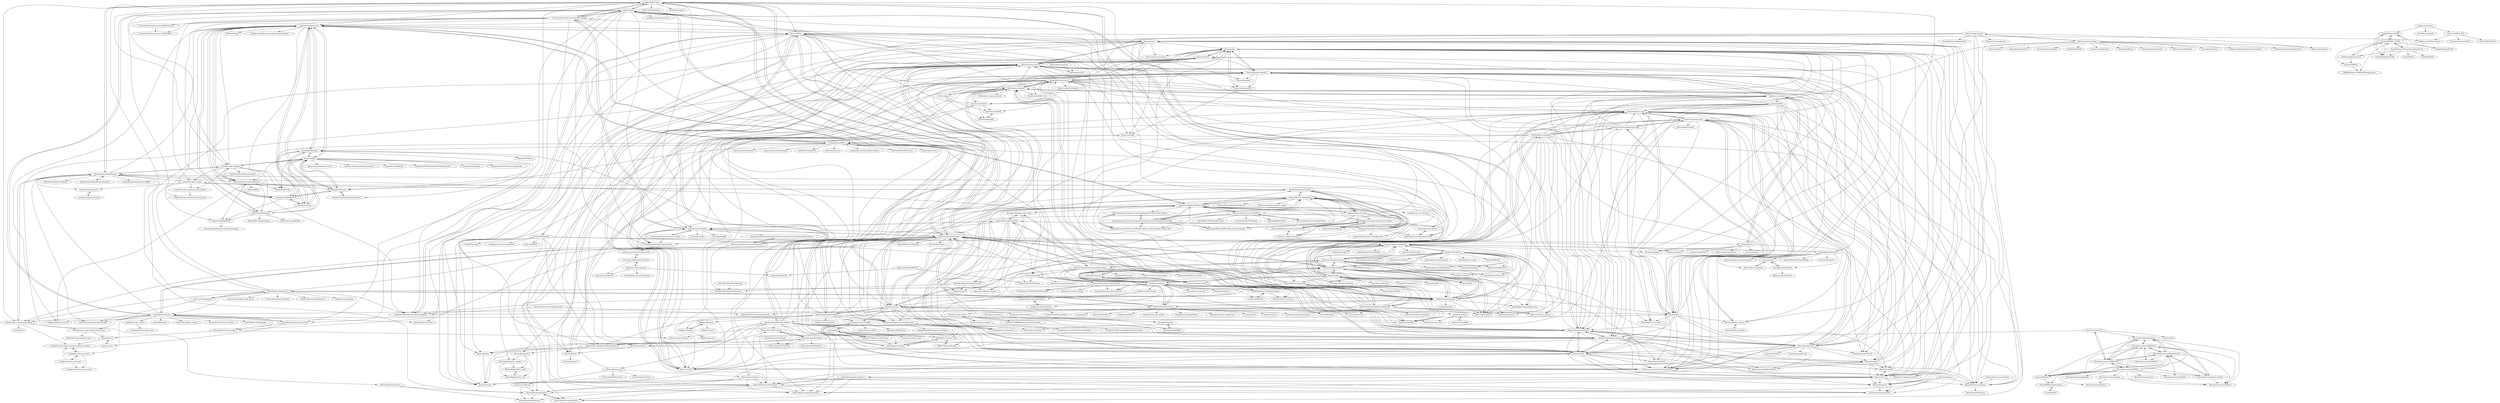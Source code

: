 digraph G {
"muldjord/skyscraper" -> "sselph/scraper"
"muldjord/skyscraper" -> "Universal-Rom-Tools/Universal-XML-Scraper"
"muldjord/skyscraper" -> "mmatyas/pegasus-frontend"
"muldjord/skyscraper" -> "thebezelproject/BezelProject"
"muldjord/skyscraper" -> "RetroPie/EmulationStation"
"muldjord/skyscraper" -> "PlayingKarrde/gameOS"
"muldjord/skyscraper" -> "ehettervik/es-runcommand-splash"
"muldjord/skyscraper" -> "mickelson/attract"
"muldjord/skyscraper" -> "BlitterStudio/amiberry" ["e"=1]
"muldjord/skyscraper" -> "Gemba/skyscraper"
"muldjord/skyscraper" -> "unexpectedpanda/retool"
"muldjord/skyscraper" -> "libretro/FBNeo"
"muldjord/skyscraper" -> "cosmo0/arcade-manager"
"muldjord/skyscraper" -> "jrassa/EmulationStation"
"muldjord/skyscraper" -> "meleu/RetroPie-joystick-selection"
"notaz/picodrive" -> "ekeeke/Genesis-Plus-GX" ["e"=1]
"notaz/picodrive" -> "libretro/picodrive"
"notaz/picodrive" -> "esmjanus/snes9xTYL" ["e"=1]
"notaz/picodrive" -> "Yabause/yabause" ["e"=1]
"notaz/picodrive" -> "notaz/pcsx_rearmed"
"notaz/picodrive" -> "robson-alcantara/picodrive" ["e"=1]
"notaz/picodrive" -> "devmiyax/yabause" ["e"=1]
"notaz/picodrive" -> "irixxxx/picodrive"
"EmuELEC/EmuELEC" -> "CoreELEC/CoreELEC" ["e"=1]
"EmuELEC/EmuELEC" -> "batocera-linux/batocera.linux"
"EmuELEC/EmuELEC" -> "AmberELEC/AmberELEC" ["e"=1]
"EmuELEC/EmuELEC" -> "ophub/amlogic-s9xxx-armbian" ["e"=1]
"EmuELEC/EmuELEC" -> "christianhaitian/arkos" ["e"=1]
"EmuELEC/EmuELEC" -> "libretro/Lakka-LibreELEC"
"EmuELEC/EmuELEC" -> "RuralHunter/CoreELEC" ["e"=1]
"EmuELEC/EmuELEC" -> "mmatyas/pegasus-frontend"
"EmuELEC/EmuELEC" -> "ophub/amlogic-s9xxx-openwrt" ["e"=1]
"EmuELEC/EmuELEC" -> "libretro/RetroArch" ["e"=1]
"EmuELEC/EmuELEC" -> "unifreq/openwrt_packit" ["e"=1]
"EmuELEC/EmuELEC" -> "Calmact/e900v22c" ["e"=1]
"EmuELEC/EmuELEC" -> "LibreELEC/LibreELEC.tv" ["e"=1]
"EmuELEC/EmuELEC" -> "JustEnoughLinuxOS/distribution" ["e"=1]
"EmuELEC/EmuELEC" -> "Abdess/retroarch_system" ["e"=1]
"PlayingKarrde/gameOS" -> "valsou/neoretro"
"PlayingKarrde/gameOS" -> "valsou/bellerophon"
"PlayingKarrde/gameOS" -> "mmatyas/pegasus-frontend"
"PlayingKarrde/gameOS" -> "TigraTT-Driver/shinretro"
"PlayingKarrde/gameOS" -> "PlayingKarrde/switchOS"
"PlayingKarrde/gameOS" -> "mmatyas/pegasus-metadata-editor"
"PlayingKarrde/gameOS" -> "spektor56/PegasusExportPlugin"
"libretro/retroarch-joypad-autoconfig" -> "libretro/retroarch-assets"
"libretro/retroarch-joypad-autoconfig" -> "libretro/docs"
"libretro/retroarch-joypad-autoconfig" -> "libretro/libretro-super"
"libretro/retroarch-joypad-autoconfig" -> "libretro/libretro-fceumm"
"libretro/retroarch-joypad-autoconfig" -> "libretro/libretro-database"
"libretro/retroarch-joypad-autoconfig" -> "libretro/libretro-core-info"
"libretro/retroarch-joypad-autoconfig" -> "libretro/mgba"
"libretro/libretro-fceumm" -> "libretro/desmume2015"
"libretro/libretro-fceumm" -> "libretro/gambatte-libretro"
"libretro/libretro-fceumm" -> "libretro/Genesis-Plus-GX"
"libretro/libretro-fceumm" -> "libretro/snes9x2010"
"libretro/libretro-fceumm" -> "libretro/beetle-pce-fast-libretro"
"libretro/libretro-fceumm" -> "libretro/beetle-pce-libretro"
"libretro/libretro-fceumm" -> "libretro/mgba"
"libretro/libretro-fceumm" -> "libretro/opera-libretro"
"libretro/libretro-fceumm" -> "libretro/beetle-supergrafx-libretro"
"libretro/libretro-fceumm" -> "libretro/QuickNES_Core"
"libretro/libretro-fceumm" -> "libretro/snes9x"
"libretro/libretro-fceumm" -> "libretro/stella2014-libretro"
"libretro/libretro-fceumm" -> "libretro/pcsx_rearmed"
"libretro/libretro-fceumm" -> "libretro/snes9x2002"
"RetroFlag/retroflag-picase" -> "crcerror/retroflag-picase"
"RetroFlag/retroflag-picase" -> "ehettervik/es-runcommand-splash"
"RetroFlag/retroflag-picase" -> "muldjord/skyscraper"
"RetroFlag/retroflag-picase" -> "RetroPie/EmulationStation"
"RetroFlag/retroflag-picase" -> "thebezelproject/BezelProject"
"RetroFlag/retroflag-picase" -> "rxbrad/es-theme-gbz35" ["e"=1]
"RetroFlag/retroflag-picase" -> "marcelonovaes/lakka_nespi_power"
"RetroFlag/retroflag-picase" -> "sselph/scraper"
"RetroFlag/retroflag-picase" -> "recalbox/recalbox-os"
"RetroFlag/retroflag-picase" -> "zerojay/RetroPie-Extra"
"RetroFlag/retroflag-picase" -> "markwkidd/ahk-retroarch-playlist-helpers"
"RetroFlag/retroflag-picase" -> "RetroPie/RetroPie-Setup"
"RetroFlag/retroflag-picase" -> "Aloshi/EmulationStation"
"RetroFlag/retroflag-picase" -> "crcerror/ES-generic-shutdown"
"RetroFlag/retroflag-picase" -> "Rocky5/Xbox-Softmodding-Tool" ["e"=1]
"libretro/Lakka" -> "libretro/Lakka-LibreELEC"
"libretro/Lakka" -> "recalbox/recalbox-os"
"libretro/Lakka" -> "team-phoenix/Phoenix" ["e"=1]
"libretro/Lakka" -> "Aloshi/EmulationStation"
"libretro/Lakka" -> "libretro/ludo" ["e"=1]
"libretro/Lakka" -> "mickelson/attract"
"libretro/Lakka" -> "libretro/parallel-n64"
"libretro/Lakka" -> "Herdinger/EmulationStation"
"libretro/Lakka" -> "OpenELEC/OpenELEC.tv" ["e"=1]
"libretro/Lakka" -> "RetroPie/EmulationStation"
"libretro/Lakka" -> "libretro/libretro-super"
"libretro/Lakka" -> "libretro/LudOS" ["e"=1]
"libretro/Lakka" -> "libretro/RetroArch" ["e"=1]
"libretro/Lakka" -> "libretro/retroarch-joypad-autoconfig"
"libretro/Lakka" -> "libretro/libretro-thumbnails"
"barry65536/FBAlpha" -> "finalburnneo/FBNeo" ["e"=1]
"barry65536/FBAlpha" -> "libretro/FBNeo"
"barry65536/FBAlpha" -> "barbudreadmon/fbalpha-backup-dontuse-ty"
"barry65536/FBAlpha" -> "libretro/fbalpha"
"barry65536/FBAlpha" -> "libretro/beetle-pce-fast-libretro"
"barry65536/FBAlpha" -> "phoe-nix/NJEMU" ["e"=1]
"barry65536/FBAlpha" -> "0ldsk00l/nestopia" ["e"=1]
"barry65536/FBAlpha" -> "Yabause/yabause" ["e"=1]
"barry65536/FBAlpha" -> "notaz/picodrive"
"barry65536/FBAlpha" -> "washingtondc-emu/washingtondc" ["e"=1]
"barry65536/FBAlpha" -> "libretro/fbalpha2012_neogeo"
"batocera-linux/batocera-emulationstation" -> "batocera-linux/batocera.linux"
"batocera-linux/batocera-emulationstation" -> "fabricecaruso/es-theme-carbon"
"batocera-linux/batocera-emulationstation" -> "AlexxandreFS/Batocera.PLUS"
"batocera-linux/batocera-emulationstation" -> "kaylh/old-RetroBat-obsolete"
"batocera-linux/batocera-emulationstation" -> "ordovice/batocera-switch"
"batocera-linux/batocera-emulationstation" -> "CkauNui/ckau-book"
"batocera-linux/batocera-emulationstation" -> "fabricecaruso/batocera-ports"
"batocera-linux/batocera-emulationstation" -> "pajarorrojo/es-theme-PlayStation-X"
"batocera-linux/batocera-emulationstation" -> "Darknior/RVGM-BT-Theme"
"batocera-linux/batocera-emulationstation" -> "libretro/libretro-super"
"batocera-linux/batocera-emulationstation" -> "schellingb/dosbox-pure" ["e"=1]
"batocera-linux/batocera-emulationstation" -> "RetroPie/EmulationStation"
"batocera-linux/batocera-emulationstation" -> "Snapouille/es-theme-Animatics-DX"
"batocera-linux/batocera-emulationstation" -> "uureel/batocera.pro"
"batocera-linux/batocera-emulationstation" -> "Aloshi/EmulationStation"
"cosmo0/arcade-manager" -> "Voljega/BestArcade"
"cosmo0/arcade-manager" -> "cosmo0/retropie-overlays"
"cosmo0/arcade-manager" -> "cosmo0/retropie-overlays-arcade-realistic"
"cosmo0/arcade-manager" -> "markwkidd/ahk-retroarch-playlist-helpers"
"cosmo0/arcade-manager" -> "unexpectedpanda/retool"
"cosmo0/arcade-manager" -> "thebezelproject/BezelProject"
"cosmo0/arcade-manager" -> "SamYStudiO/es-theme-next-pixel"
"cosmo0/arcade-manager" -> "emmercm/igir"
"cosmo0/arcade-manager" -> "andrebrait/1g1r-romset-generator"
"libretro/FBNeo" -> "finalburnneo/FBNeo" ["e"=1]
"libretro/FBNeo" -> "libretro/fbalpha"
"libretro/FBNeo" -> "barbudreadmon/fbalpha-backup-dontuse-ty"
"libretro/FBNeo" -> "libretro/flycast"
"libretro/FBNeo" -> "markwkidd/ahk-retroarch-playlist-helpers"
"libretro/FBNeo" -> "libretro/mame2003-plus-libretro"
"libretro/FBNeo" -> "barry65536/FBAlpha"
"libretro/FBNeo" -> "libretro/Genesis-Plus-GX"
"libretro/FBNeo" -> "finalburnneo/FBNeo-cheats"
"libretro/FBNeo" -> "libretro/mupen64plus-libretro-nx"
"libretro/FBNeo" -> "libretro/beetle-psx-libretro"
"libretro/FBNeo" -> "unexpectedpanda/retool"
"libretro/FBNeo" -> "libretro/yabause"
"libretro/FBNeo" -> "libretro/pcsx_rearmed"
"libretro/FBNeo" -> "libretro/mame"
"mickelson/attract" -> "oomek/attractplus"
"mickelson/attract" -> "antonioginer/GroovyMAME"
"mickelson/attract" -> "sselph/scraper"
"mickelson/attract" -> "D0023R/linux_kernel_15khz"
"mickelson/attract" -> "muldjord/skyscraper"
"mickelson/attract" -> "amadvance/advancemame"
"mickelson/attract" -> "RetroPie/EmulationStation"
"mickelson/attract" -> "mickelson/attract-extra"
"mickelson/attract" -> "zerojay/RetroPie-Extra"
"mickelson/attract" -> "TiBeN/15khz-arcade-pkg"
"mickelson/attract" -> "antonioginer/switchres"
"mickelson/attract" -> "Universal-Rom-Tools/Universal-XML-Scraper"
"mickelson/attract" -> "mmatyas/pegasus-frontend"
"mickelson/attract" -> "barbudreadmon/fbalpha-backup-dontuse-ty"
"mickelson/attract" -> "pleasuredome/pleasuredome"
"optyfr/JRomManager" -> "SabreTools/SabreTools"
"optyfr/JRomManager" -> "unexpectedpanda/retool"
"optyfr/JRomManager" -> "alucryd/oxyromon"
"optyfr/JRomManager" -> "Mode8fx/EzRO-gui"
"optyfr/JRomManager" -> "RomVault/RVWorld"
"optyfr/JRomManager" -> "emmercm/igir"
"libretro/common-overlays" -> "libretro/overlay-borders"
"libretro/common-overlays" -> "libretro/arcade-overlays"
"libretro/common-overlays" -> "meepingsnesroms/RetroArchOverlayEditor"
"Robbbert/hbmame" -> "Robbbert/store1"
"Robbbert/hbmame" -> "Robbbert/mameui"
"libretro/picodrive" -> "libretro/Genesis-Plus-GX"
"libretro/picodrive" -> "libretro/mgba"
"libretro/picodrive" -> "libretro/beetle-supergrafx-libretro"
"libretro/Genesis-Plus-GX" -> "libretro/picodrive"
"libretro/Genesis-Plus-GX" -> "libretro/mgba"
"libretro/Genesis-Plus-GX" -> "libretro/beetle-supergrafx-libretro"
"libretro/Genesis-Plus-GX" -> "libretro/snes9x"
"libretro/Genesis-Plus-GX" -> "libretro/gambatte-libretro"
"libretro/Genesis-Plus-GX" -> "libretro/mame"
"libretro/Genesis-Plus-GX" -> "libretro/beetle-pce-fast-libretro"
"libretro/Genesis-Plus-GX" -> "libretro-mirrors/beetle-saturn-libretro"
"libretro/Genesis-Plus-GX" -> "libretro/beetle-pce-libretro"
"libretro/Genesis-Plus-GX" -> "libretro/Mesen"
"libretro/Genesis-Plus-GX" -> "libretro/yabause"
"libretro/Genesis-Plus-GX" -> "libretro/nestopia"
"libretro/Genesis-Plus-GX" -> "libretro/beetle-ngp-libretro"
"libretro/Genesis-Plus-GX" -> "libretro/bsnes2014"
"libretro/mupen64plus-libretro-nx" -> "libretro/parallel-n64"
"libretro/mupen64plus-libretro-nx" -> "libretro/pcsx_rearmed"
"libretro/mupen64plus-libretro-nx" -> "libretro/beetle-psx-libretro"
"libretro/mupen64plus-libretro-nx" -> "libretro/mgba"
"libretro/mupen64plus-libretro-nx" -> "libretro/Genesis-Plus-GX"
"libretro/mupen64plus-libretro-nx" -> "libretro/flycast"
"libretro/mupen64plus-libretro-nx" -> "libretro/yabause"
"libretro/mupen64plus-libretro-nx" -> "libretro/gambatte-libretro"
"libretro/mupen64plus-libretro-nx" -> "libretro/libretro-fceumm"
"libretro/mupen64plus-libretro-nx" -> "libretro/mupen64plus-libretro"
"libretro/mupen64plus-libretro-nx" -> "libretro/snes9x"
"libretro/mupen64plus-libretro-nx" -> "libretro/desmume"
"libretro/mupen64plus-libretro-nx" -> "libretro-mirrors/beetle-saturn-libretro"
"libretro/mupen64plus-libretro-nx" -> "libretro/swanstation"
"libretro/mupen64plus-libretro-nx" -> "libretro/melonDS"
"RetroAchievements/RALibretro" -> "RetroAchievements/RAIntegration"
"RetroAchievements/RALibretro" -> "RetroAchievements/RAEmus"
"RetroAchievements/RALibretro" -> "RetroAchievements/rcheevos"
"RetroAchievements/RALibretro" -> "RetroAchievements/RAWeb"
"RetroAchievements/RALibretro" -> "RetroAchievements/docs-archive"
"RetroAchievements/RALibretro" -> "RetroAchievements/RAPatches"
"RetroAchievements/RALibretro" -> "RetroAchievements/RANews"
"RetroAchievements/RALibretro" -> "Jamiras/RATools"
"RetroAchievements/guides" -> "RetroAchievements/RANews"
"RetroAchievements/guides" -> "RetroAchievements/api-js"
"RetroAchievements/rcheevos" -> "RetroAchievements/RAIntegration"
"RetroAchievements/rcheevos" -> "RetroAchievements/RALibretro"
"RetroAchievements/rcheevos" -> "Jamiras/RATools"
"RetroAchievements/rcheevos" -> "RetroAchievements/RANews"
"RetroAchievements/rcheevos" -> "RetroAchievements/RAPatches"
"libretro/mame2003-plus-libretro" -> "libretro/mame2003-libretro"
"libretro/mame2003-plus-libretro" -> "libretro/mupen64plus-libretro-nx"
"libretro/mame2003-plus-libretro" -> "libretro/libretro-uae"
"libretro/mame2003-plus-libretro" -> "libretro/FBNeo"
"libretro/mame2003-plus-libretro" -> "libretro/gambatte-libretro"
"libretro/mame2003-plus-libretro" -> "libretro/libretro-fceumm"
"libretro/mame2003-plus-libretro" -> "libretro/yabause"
"libretro/mame2003-plus-libretro" -> "libretro/flycast"
"libretro/mame2003-plus-libretro" -> "libretro/beetle-psx-libretro"
"libretro/mame2003-plus-libretro" -> "libretro/snes9x"
"libretro/mame2003-plus-libretro" -> "libretro/fbalpha"
"libretro/mame2003-plus-libretro" -> "libretro-mirrors/beetle-saturn-libretro"
"libretro/mame2003-plus-libretro" -> "libretro/neocd_libretro"
"libretro/mame2003-plus-libretro" -> "libretro/mame2010-libretro"
"libretro/mame2003-plus-libretro" -> "libretro/pcsx_rearmed"
"RetroAchievements/RAIntegration" -> "RetroAchievements/RALibretro"
"RetroAchievements/RAIntegration" -> "RetroAchievements/rcheevos"
"RetroAchievements/RAIntegration" -> "RetroAchievements/docs-archive"
"RetroAchievements/RAIntegration" -> "Jamiras/RATools"
"RetroAchievements/RAIntegration" -> "RetroAchievements/RAEmus"
"RetroAchievements/RAIntegration" -> "RetroAchievements/RASuite"
"RetroAchievements/RAIntegration" -> "RetroAchievements/RANews"
"RetroAchievements/RAIntegration" -> "RetroAchievements/RAPatches"
"RetroAchievements/RAWeb" -> "RetroAchievements/RALibretro"
"RetroAchievements/RAWeb" -> "RetroAchievements/RAIntegration"
"RetroAchievements/RAWeb" -> "RetroAchievements/rcheevos"
"RetroAchievements/RAWeb" -> "RetroAchievements/RAPatches"
"RetroAchievements/RAWeb" -> "Jamiras/RATools"
"RetroAchievements/RAWeb" -> "RetroAchievements/docs-archive"
"RetroAchievements/RAWeb" -> "RetroAchievements/api-js"
"RetroAchievements/RAWeb" -> "RetroAchievements/RANews"
"RetroAchievements/RAWeb" -> "RetroAchievements/guides"
"RetroAchievements/RAWeb" -> "RetroAchievements/RASuite"
"RetroAchievements/RAWeb" -> "RetroAchievements/api-kotlin"
"RetroAchievements/RAWeb" -> "RetroAchievements/docs"
"RetroAchievements/RAWeb" -> "Etron-RA/RetroAchievements"
"chicueloarcade/es-theme-Chicuelo" -> "anthonycaccese/es-theme-art-book"
"chicueloarcade/es-theme-Chicuelo" -> "c64-dev/es-theme-epicnoir"
"chicueloarcade/es-theme-Chicuelo" -> "Arcanthur/OmegaDrive"
"libretro/gpsp" -> "libretro/mgba"
"libretro/gpsp" -> "libretro/snes9x2005"
"libretro/gpsp" -> "libretro/picodrive"
"libretro/gpsp" -> "libretro/snes9x2002"
"Xzonn/PokemonChineseTranslationRevise" -> "TomJinW/PKMN_GSCHS"
"Xzonn/PokemonChineseTranslationRevise" -> "SnDream/pokecrystal_cn"
"Xzonn/PokemonChineseTranslationRevise" -> "TomJinW/pokeredCHS"
"Xzonn/PokemonChineseTranslationRevise" -> "Xzonn/PKHeX"
"Xzonn/PokemonChineseTranslationRevise" -> "Wokann/PKHeX"
"Xzonn/PokemonChineseTranslationRevise" -> "TomJinW/pokeyellowCHS"
"Francommit/win10_emulation_station" -> "jrassa/EmulationStation"
"Francommit/win10_emulation_station" -> "HerbFargus/Portable-Game-Station"
"ruckage/es-theme-snes-mini" -> "ruckage/es-theme-nes-mini"
"ruckage/es-theme-snes-mini" -> "ruckage/es-theme-famicom-mini"
"ruckage/es-theme-snes-mini" -> "ruckage/nes-mini-theme-launch-images-for-retropie"
"TreyM/classic-crt-collection" -> "cosmo0/retropie-overlays"
"TreyM/classic-crt-collection" -> "Duimon/Arcade-Originals"
"libretro/desmume2015" -> "libretro/mgba"
"libretro/desmume2015" -> "libretro/nestopia"
"libretro/docs" -> "libretro/libretro-super"
"libretro/docs" -> "libretro/beetle-psx-libretro"
"libretro/docs" -> "libretro/libretro-core-info"
"libretro/docs" -> "libretro/retroarch-assets"
"libretro/docs" -> "libretro/mupen64plus-libretro-nx"
"libretro/docs" -> "libretro/mame2003-plus-libretro"
"libretro/docs" -> "libretro/parallel-n64"
"libretro/docs" -> "libretro/retroarch-joypad-autoconfig"
"libretro/docs" -> "libretro/libretro-fceumm"
"libretro/docs" -> "libretro/gambatte-libretro"
"libretro/docs" -> "libretro/libretro-common"
"libretro/docs" -> "libretro/melonDS"
"libretro/docs" -> "libretro-mirrors/beetle-saturn-libretro"
"amadvance/advancemame" -> "xinyingho/Negatron"
"thebezelproject/BezelProject" -> "thebezelproject/BezelProject-Windows"
"thebezelproject/BezelProject" -> "thebezelproject/bezelproject-MAME"
"thebezelproject/BezelProject" -> "cosmo0/retropie-overlays"
"thebezelproject/BezelProject" -> "svera/vertical-bezels-4-3"
"thebezelproject/BezelProject" -> "ehettervik/es-runcommand-splash"
"thebezelproject/BezelProject" -> "cosmo0/arcade-manager"
"thebezelproject/BezelProject" -> "unexpectedpanda/retool"
"thebezelproject/BezelProject" -> "RetroHursty69/HurstyThemes"
"thebezelproject/BezelProject" -> "Shakz76/Eazy-Hax-RetroPie-Toolkit"
"thebezelproject/BezelProject" -> "muldjord/skyscraper"
"thebezelproject/BezelProject" -> "andrebrait/1g1r-romset-generator"
"thebezelproject/BezelProject" -> "CkauNui/ckau-book"
"D0023R/linux_kernel_15khz" -> "antonioginer/switchres"
"D0023R/linux_kernel_15khz" -> "TiBeN/15khz-arcade-pkg"
"RetroAchievements/docs-archive" -> "RetroAchievements/RAIntegration"
"RetroAchievements/docs-archive" -> "RetroAchievements/RANews"
"RetroAchievements/docs-archive" -> "RetroAchievements/RALibretro"
"libretro/parallel-n64" -> "libretro/mupen64plus-libretro-nx"
"libretro/parallel-n64" -> "libretro/beetle-psx-libretro"
"libretro/parallel-n64" -> "libretro/mgba"
"libretro/parallel-n64" -> "libretro/gambatte-libretro"
"libretro/parallel-n64" -> "libretro/mupen64plus-libretro"
"libretro/parallel-n64" -> "libretro/snes9x"
"libretro/parallel-n64" -> "gonetz/GLideN64" ["e"=1]
"libretro/parallel-n64" -> "libretro/dolphin"
"libretro/parallel-n64" -> "libretro/Genesis-Plus-GX"
"libretro/parallel-n64" -> "libretro/libretro-super"
"libretro/parallel-n64" -> "libretro/flycast"
"libretro/parallel-n64" -> "Themaister/parallel-rdp" ["e"=1]
"libretro/parallel-n64" -> "libretro/pcsx_rearmed"
"libretro/parallel-n64" -> "libretro-mirrors/beetle-saturn-libretro"
"libretro/parallel-n64" -> "ekeeke/Genesis-Plus-GX" ["e"=1]
"libretro/mame2010-libretro" -> "libretro/mame2003-libretro"
"libretro/mame2010-libretro" -> "libretro/mame2015-libretro"
"Jandalf81/rclone_script" -> "alexandershalin/rclone_script"
"libretro/fbalpha" -> "libretro/yabause"
"libretro/blastem" -> "libretro/beetle-pcfx-libretro"
"libretro/blastem" -> "libretro/beetle-pce-libretro"
"libretro/blastem" -> "libretro/desmume"
"Jamiras/RATools" -> "Etron-RA/RetroAchievements"
"Jamiras/RATools" -> "RetroAchievements/RAIntegration"
"cosmo0/retropie-overlays" -> "cosmo0/retropie-overlays-arcade-artwork"
"cosmo0/retropie-overlays" -> "cosmo0/retropie-overlays-arcade-realistic"
"cosmo0/retropie-overlays" -> "Duimon/Retroarch-Overlays"
"cosmo0/retropie-overlays" -> "svera/vertical-bezels-4-3"
"crcerror/retroflag-picase" -> "RetroFlag/retroflag-picase"
"crcerror/retroflag-picase" -> "Shakz76/Eazy-Hax-RetroPie-Toolkit"
"libretro/snes9x" -> "libretro/mgba"
"libretro/snes9x" -> "libretro/Genesis-Plus-GX"
"libretro/desmume" -> "libretro/beetle-pcfx-libretro"
"cosmo0/retropie-overlays-arcade-realistic" -> "cosmo0/retropie-overlays-arcade-artwork"
"RetroAchievements/RAEmus" -> "RetroAchievements/RALibretro"
"fabricecaruso/old-EmulationStation-fork---see-batocera-emulationstation-instead" -> "fabricecaruso/batocera-emulationstation"
"libretro/bsnes-mercury" -> "libretro/bsnes2014"
"xinyingho/NegaMAME" -> "xinyingho/Negatron"
"xinyingho/Negatron" -> "xinyingho/NegaMAME"
"svera/vertical-bezels-4-3" -> "svera/arcade-pause-overlays"
"sselph/scraper" -> "Universal-Rom-Tools/Universal-XML-Scraper"
"sselph/scraper" -> "muldjord/skyscraper"
"sselph/scraper" -> "Aloshi/EmulationStation"
"sselph/scraper" -> "RetroPie/EmulationStation"
"sselph/scraper" -> "mickelson/attract"
"sselph/scraper" -> "jrassa/EmulationStation"
"sselph/scraper" -> "zerojay/RetroPie-Extra"
"sselph/scraper" -> "HerbFargus/Portable-Game-Station"
"sselph/scraper" -> "biscuits99/rp-video-manager"
"sselph/scraper" -> "markwkidd/ahk-retroarch-playlist-helpers"
"sselph/scraper" -> "cosmo0/arcade-manager"
"sselph/scraper" -> "Herdinger/EmulationStation"
"sselph/scraper" -> "anthonycaccese/es-theme-crt"
"sselph/scraper" -> "unexpectedpanda/retool"
"sselph/scraper" -> "meleu/RetroPie-joystick-selection"
"libretro/libretro-database" -> "libretro-thumbnails/libretro-thumbnails"
"libretro/libretro-database" -> "libretro/libretro-super"
"libretro/libretro-database" -> "libretro/beetle-psx-libretro"
"libretro/libretro-database" -> "libretro/FBNeo"
"libretro/libretro-database" -> "libretro/libretro-thumbnails"
"libretro/libretro-database" -> "finalburnneo/FBNeo" ["e"=1]
"libretro/libretro-database" -> "libretro/retroarch-joypad-autoconfig"
"libretro/libretro-database" -> "libretro/retroarch-assets"
"libretro/libretro-database" -> "libretro/RetroArch" ["e"=1]
"libretro/libretro-database" -> "libretro/docs"
"libretro/libretro-database" -> "Abdess/retroarch_system" ["e"=1]
"libretro/libretro-database" -> "ekeeke/Genesis-Plus-GX" ["e"=1]
"libretro/libretro-database" -> "libretro/LRPS2"
"libretro/libretro-database" -> "umageddon/namDHC"
"libretro/libretro-database" -> "mupen64plus/mupen64plus-core" ["e"=1]
"libretro/snes9x2005" -> "libretro/snes9x2002"
"PlayingKarrde/switchOS" -> "valsou/neoretro"
"PlayingKarrde/switchOS" -> "RBertoCases/skylineOS"
"recalbox/recalbox-os" -> "RetroPie/RetroPie-Setup"
"recalbox/recalbox-os" -> "Aloshi/EmulationStation"
"recalbox/recalbox-os" -> "libretro/Lakka"
"recalbox/recalbox-os" -> "libretro/Lakka-LibreELEC"
"recalbox/recalbox-os" -> "sselph/scraper"
"recalbox/recalbox-os" -> "batocera-linux/batocera.linux"
"recalbox/recalbox-os" -> "Universal-Rom-Tools/Universal-XML-Scraper"
"recalbox/recalbox-os" -> "recalbox/recalbox-buildroot"
"recalbox/recalbox-os" -> "ClusterM/hakchi2" ["e"=1]
"recalbox/recalbox-os" -> "recalbox/recalbox-themes"
"recalbox/recalbox-os" -> "steeve/france.code-civil" ["e"=1]
"recalbox/recalbox-os" -> "libretro/RetroArch" ["e"=1]
"recalbox/recalbox-os" -> "RetroFlag/retroflag-picase"
"recalbox/recalbox-os" -> "RetroPie/EmulationStation"
"recalbox/recalbox-os" -> "Sonerezh/sonerezh" ["e"=1]
"alucryd/oxyromon" -> "unexpectedpanda/retool"
"alucryd/oxyromon" -> "emmercm/igir"
"alucryd/oxyromon" -> "drakewill-CRL/ROMSorter"
"alucryd/oxyromon" -> "optyfr/JRomManager"
"alucryd/oxyromon" -> "SabreTools/SabreTools"
"recalbox/recalbox-buildroot" -> "recalbox/recalbox-emulationstation"
"recalbox/recalbox-buildroot" -> "recalbox/recalbox-gamelists"
"Robbbert/mameui" -> "Robbbert/messui"
"Robbbert/mameui" -> "Robbbert/hbmame"
"kaylh/old-RetroBat-obsolete" -> "RetroBat-Official/retrobat-setup"
"kaylh/old-RetroBat-obsolete" -> "jrassa/EmulationStation"
"kaylh/old-RetroBat-obsolete" -> "fabricecaruso/batocera-ports"
"kaylh/old-RetroBat-obsolete" -> "RetroBat-Official/emulatorlauncher"
"kaylh/old-RetroBat-obsolete" -> "HyperspaceMadness/Mega_Bezel"
"kaylh/old-RetroBat-obsolete" -> "xReppa/rb_gui"
"kaylh/old-RetroBat-obsolete" -> "CkauNui/ckau-book"
"kaylh/old-RetroBat-obsolete" -> "batocera-linux/batocera-emulationstation"
"kaylh/old-RetroBat-obsolete" -> "fabricecaruso/batocera-emulationstation"
"unexpectedpanda/retool" -> "andrebrait/1g1r-romset-generator"
"unexpectedpanda/retool" -> "emmercm/igir"
"unexpectedpanda/retool" -> "SabreTools/SabreTools"
"unexpectedpanda/retool" -> "Mode8fx/EzRO-gui"
"unexpectedpanda/retool" -> "drakewill-CRL/ROMSorter"
"unexpectedpanda/retool" -> "alucryd/oxyromon"
"unexpectedpanda/retool" -> "optyfr/JRomManager"
"unexpectedpanda/retool" -> "andrebrait/DATROMTool"
"unexpectedpanda/retool" -> "Voljega/ExoDOSConverter" ["e"=1]
"unexpectedpanda/retool" -> "umageddon/namDHC"
"unexpectedpanda/retool" -> "j68k/verifydump"
"unexpectedpanda/retool" -> "Voljega/BestArcade"
"unexpectedpanda/retool" -> "libretro/FBNeo"
"unexpectedpanda/retool" -> "frederic-mahe/Hardware-Target-Game-Database" ["e"=1]
"unexpectedpanda/retool" -> "pleasuredome/pleasuredome"
"libretro/libretro-super" -> "libretro/beetle-psx-libretro"
"libretro/libretro-super" -> "libretro/retroarch-assets"
"libretro/libretro-super" -> "libretro/snes9x"
"libretro/libretro-super" -> "libretro/libretro-common"
"libretro/libretro-super" -> "libretro/docs"
"libretro/libretro-super" -> "libretro/libretro-core-info"
"libretro/libretro-super" -> "libretro/mgba"
"libretro/libretro-super" -> "libretro/parallel-n64"
"libretro/libretro-super" -> "libretro/pcsx_rearmed"
"libretro/libretro-super" -> "libretro/citra"
"libretro/libretro-super" -> "libretro/mupen64plus-libretro-nx"
"libretro/libretro-super" -> "libretro-mirrors/beetle-saturn-libretro"
"libretro/libretro-super" -> "libretro/dolphin"
"libretro/libretro-super" -> "libretro/libretro-fceumm"
"libretro/libretro-super" -> "libretro/flycast"
"antonioginer/GroovyMAME" -> "antonioginer/switchres"
"antonioginer/GroovyMAME" -> "iequalshane/MiSTerCast" ["e"=1]
"antonioginer/GroovyMAME" -> "D0023R/linux_kernel_15khz"
"antonioginer/GroovyMAME" -> "psakhis/Groovy_MiSTer" ["e"=1]
"antonioginer/GroovyMAME" -> "substring/os"
"antonioginer/GroovyMAME" -> "ZFEbHVUE/Batocera-CRT-Script"
"fagnerpc/Alekfull-ARTFLIX" -> "fagnerpc/Alekfull-NX"
"fagnerpc/Alekfull-ARTFLIX" -> "Darknior/RVGM-BT-Theme"
"libretro/beetle-pce-libretro" -> "libretro/quasi88-libretro"
"CkauNui/ckau-book" -> "EvilDindon/ES-THEME-ARCADEPLANET"
"CkauNui/ckau-book" -> "pajarorrojo/es-theme-PlayStation-X"
"CkauNui/ckau-book" -> "Snapouille/es-theme-Animatics-DX"
"CkauNui/ckau-book" -> "RetroBat-Official/emulatorlauncher"
"CkauNui/ckau-book" -> "Darknior/RVGM-BT-Theme"
"CkauNui/ckau-book" -> "anthonycaccese/art-book-next-es"
"libretro/nestopia" -> "libretro/Mesen"
"libretro/nestopia" -> "libretro/beetle-pce-libretro"
"Duimon/Retroarch-Overlays" -> "Duimon/Duimon-Mega-Bezel"
"Duimon/Retroarch-Overlays" -> "soqueroeu/Soqueroeu-TV-Backgrounds_V2.0"
"Duimon/Retroarch-Overlays" -> "Duimon/Duimon-Mega-Bezel-Potato"
"Duimon/Retroarch-Overlays" -> "cosmo0/retropie-overlays"
"Duimon/Retroarch-Overlays" -> "kokoko3k/koko-aio-slang"
"Duimon/Retroarch-Overlays" -> "TheNamec/megabezel-commodore-pack"
"c64-dev/es-theme-epicnoir" -> "chicueloarcade/es-theme-Chicuelo"
"c64-dev/es-theme-epicnoir" -> "hoover900/es-theme-Not-so-Epic"
"c64-dev/es-theme-epicnoir" -> "Arcanthur/OmegaDrive"
"c64-dev/es-theme-epicnoir" -> "fagnerpc/Alekfull-NX"
"andrebrait/1g1r-romset-generator" -> "unexpectedpanda/retool"
"andrebrait/1g1r-romset-generator" -> "andrebrait/DATROMTool"
"andrebrait/1g1r-romset-generator" -> "drakewill-CRL/ROMSorter"
"andrebrait/1g1r-romset-generator" -> "SabreTools/SabreTools"
"andrebrait/1g1r-romset-generator" -> "Voljega/BestArcade"
"andrebrait/1g1r-romset-generator" -> "Voljega/ExoDOSConverter" ["e"=1]
"andrebrait/1g1r-romset-generator" -> "Mode8fx/EzRO-gui"
"andrebrait/1g1r-romset-generator" -> "cosmo0/arcade-manager"
"andrebrait/1g1r-romset-generator" -> "phweda/MFM"
"thebezelproject/BezelProject-Windows" -> "thebezelproject/BezelProject"
"libretro/gambatte-libretro" -> "libretro/mgba"
"libretro/gambatte-libretro" -> "libretro/Genesis-Plus-GX"
"libretro/gambatte-libretro" -> "libretro-mirrors/beetle-saturn-libretro"
"libretro/gambatte-libretro" -> "libretro/SameBoy"
"libretro/gambatte-libretro" -> "libretro/beetle-supergrafx-libretro"
"libretro/gambatte-libretro" -> "libretro/virtualjaguar-libretro"
"libretro/gambatte-libretro" -> "libretro/beetle-pce-libretro"
"libretro/gambatte-libretro" -> "libretro/desmume2015"
"libretro/gambatte-libretro" -> "libretro/beetle-vb-libretro"
"libretro/gambatte-libretro" -> "libretro/picodrive"
"libretro/gambatte-libretro" -> "libretro/citra"
"libretro/gambatte-libretro" -> "libretro/libretro-fceumm"
"libretro/gambatte-libretro" -> "libretro/snes9x"
"libretro/retroarch-assets" -> "libretro/libretro-super"
"libretro/retroarch-assets" -> "libretro/retroarch-joypad-autoconfig"
"libretro/retroarch-assets" -> "libretro/citra"
"libretro/retroarch-assets" -> "libretro-mirrors/beetle-saturn-libretro"
"libretro/retroarch-assets" -> "libretro/libretro-core-info"
"libretro/retroarch-assets" -> "libretro/mgba"
"libretro/retroarch-assets" -> "mednafen/mednafen.github.io"
"libretro/retroarch-assets" -> "libretro/beetle-pcfx-libretro"
"libretro/retroarch-assets" -> "libretro/libretro-handy"
"libretro/retroarch-assets" -> "libretro/docs"
"libretro/retroarch-assets" -> "libretro/beetle-wswan-libretro"
"libretro/retroarch-assets" -> "libretro/beetle-psx-libretro"
"Duimon/Duimon-Mega-Bezel" -> "HyperspaceMadness/Mega_Bezel"
"Duimon/Duimon-Mega-Bezel" -> "TheNamec/megabezel-commodore-pack"
"Duimon/Duimon-Mega-Bezel" -> "Duimon/Duimon-Mega-Bezel"
"Duimon/Duimon-Mega-Bezel" -> "soqueroeu/Soqueroeu-TV-Backgrounds_V2.0"
"Duimon/Duimon-Mega-Bezel" -> "CyberLabSystems/CyberLab-Mega-Bezel-Death-To-Pixels-Shader-Preset-Pack"
"Duimon/Duimon-Mega-Bezel" -> "Duimon/Duimon-Mega-Bezel-Source"
"Duimon/Duimon-Mega-Bezel" -> "HyperspaceMadness/shaders_slang"
"Duimon/Duimon-Mega-Bezel" -> "soqueroeu/Soqueroeu-TV-Backgrounds"
"Duimon/Duimon-Mega-Bezel" -> "Duimon/Retroarch-Overlays"
"libretro/opera-libretro" -> "libretro/beetle-supergrafx-libretro"
"libretro/opera-libretro" -> "libretro/beetle-pce-fast-libretro"
"libretro/opera-libretro" -> "libretro/beetle-pcfx-libretro"
"libretro/opera-libretro" -> "libretro/beetle-ngp-libretro"
"substring/os" -> "D0023R/linux_kernel_15khz"
"substring/os" -> "antonioginer/switchres"
"substring/os" -> "ZFEbHVUE/Batocera-CRT-Script"
"substring/os" -> "mrchrisster/mister_plex" ["e"=1]
"libretro/libretro-common" -> "libretro/libretro-samples"
"libretro/libretro-common" -> "libretro/mgba"
"libretro/libretro-common" -> "libretro/libretro-super"
"libretro/beetle-psx-libretro" -> "libretro-mirrors/beetle-saturn-libretro"
"libretro/beetle-psx-libretro" -> "libretro/parallel-n64"
"libretro/beetle-psx-libretro" -> "libretro/Genesis-Plus-GX"
"libretro/beetle-psx-libretro" -> "libretro/mgba"
"libretro/beetle-psx-libretro" -> "libretro/snes9x"
"libretro/beetle-psx-libretro" -> "libretro/mupen64plus-libretro-nx"
"libretro/beetle-psx-libretro" -> "libretro/libretro-super"
"libretro/beetle-psx-libretro" -> "libretro/gambatte-libretro"
"libretro/beetle-psx-libretro" -> "libretro/pcsx_rearmed"
"libretro/beetle-psx-libretro" -> "libretro/beetle-pce-fast-libretro"
"libretro/beetle-psx-libretro" -> "libretro/dolphin"
"libretro/beetle-psx-libretro" -> "libretro/flycast"
"libretro/beetle-psx-libretro" -> "libretro/libretro-fceumm"
"libretro/beetle-psx-libretro" -> "libretro/mupen64plus-libretro"
"libretro/beetle-psx-libretro" -> "libretro/citra"
"fabricecaruso/batocera-emulationstation" -> "fabricecaruso/old-EmulationStation-fork---see-batocera-emulationstation-instead"
"fabricecaruso/batocera-emulationstation" -> "RetroBat-Official/emulationstation"
"yingw/rom-name-cn" -> "nanL/RetroGamesZH"
"yingw/rom-name-cn" -> "taoenwen/FBNeo_IPS"
"yingw/rom-name-cn" -> "TomJinW/pokeredCHS"
"libretro/beetle-vb-libretro" -> "libretro/beetle-ngp-libretro"
"libretro/beetle-vb-libretro" -> "libretro/beetle-lynx-libretro"
"antonioginer/switchres" -> "D0023R/linux_kernel_15khz"
"antonioginer/switchres" -> "antonioginer/GroovyMAME"
"libretro/snes9x2010" -> "libretro/snes9x"
"libretro/snes9x2010" -> "libretro/snes9x2002"
"libretro/snes9x2010" -> "libretro/snes9x2005"
"libretro/snes9x2010" -> "libretro/libretro-fceumm"
"libretro/snes9x2010" -> "libretro/pcsx_rearmed"
"libretro/snes9x2010" -> "libretro/mgba"
"libretro/snes9x2010" -> "libretro/fbalpha2012"
"taoenwen/FBNeo_IPS" -> "lrf739146825/FBNeo"
"taoenwen/FBNeo_IPS" -> "GaryTorres/Arcade-Works"
"taoenwen/FBNeo_IPS" -> "finalburnneo/FBNeo-cheats"
"libretro/beetle-pce-fast-libretro" -> "libretro/beetle-pcfx-libretro"
"libretro/beetle-pce-fast-libretro" -> "libretro/beetle-ngp-libretro"
"libretro/beetle-pce-fast-libretro" -> "libretro/beetle-supergrafx-libretro"
"libretro/beetle-pce-fast-libretro" -> "libretro/beetle-wswan-libretro"
"libretro/beetle-pce-fast-libretro" -> "libretro/beetle-lynx-libretro"
"recalbox/recalbox-emulationstation" -> "recalbox/recalbox-buildroot"
"libretro/Mesen" -> "libretro/Mesen-S"
"libretro/Mesen" -> "libretro/nestopia"
"andrebrait/DATROMTool" -> "unexpectedpanda/retool-clonelists-metadata"
"drakewill-CRL/ROMSorter" -> "Mode8fx/EzRO-gui"
"drakewill-CRL/ROMSorter" -> "unexpectedpanda/retool"
"drakewill-CRL/ROMSorter" -> "andrebrait/1g1r-romset-generator"
"drakewill-CRL/ROMSorter" -> "andrebrait/DATROMTool"
"drakewill-CRL/ROMSorter" -> "alucryd/oxyromon"
"libretro/fbalpha2012" -> "libretro/fbalpha2012_cps2"
"libretro/fbalpha2012" -> "libretro/fbalpha2012_cps1"
"libretro/fbalpha2012" -> "libretro/fbalpha2012_neogeo"
"valsou/neoretro" -> "TigraTT-Driver/shinretro"
"valsou/neoretro" -> "PlayingKarrde/switchOS"
"Duimon/Arcade-Originals" -> "Duimon/Duimon-Mega-Bezel-Potato"
"libretro/beetle-ngp-libretro" -> "libretro/beetle-wswan-libretro"
"libretro/beetle-ngp-libretro" -> "libretro/beetle-lynx-libretro"
"libretro/beetle-wswan-libretro" -> "libretro/beetle-ngp-libretro"
"libretro/common-shaders" -> "libretro/glsl-shaders" ["e"=1]
"libretro/common-shaders" -> "libretro/slang-shaders"
"libretro/common-shaders" -> "hizzlekizzle/quark-shaders"
"libretro/common-shaders" -> "llapuras/UnityXbrShader"
"libretro/common-shaders" -> "aras-p/glsl-optimizer" ["e"=1]
"libretro/common-shaders" -> "Experience-Monks/glsl-fast-gaussian-blur" ["e"=1]
"libretro/common-shaders" -> "Themaister/Emulator-Shader-Pack"
"libretro/common-shaders" -> "vrld/moonshine" ["e"=1]
"libretro/common-shaders" -> "keijiro/ShaderSketches" ["e"=1]
"libretro/common-shaders" -> "libretro/beetle-psx-libretro"
"libretro/common-shaders" -> "dariomanesku/cmftStudio" ["e"=1]
"libretro/common-shaders" -> "libretro/parallel-n64"
"libretro/common-shaders" -> "kode80/kode80SSR" ["e"=1]
"libretro/common-shaders" -> "mausimus/ShaderGlass" ["e"=1]
"libretro/common-shaders" -> "SourMesen/Mesen" ["e"=1]
"barbudreadmon/fbalpha-backup-dontuse-ty" -> "libretro/mame2003-libretro"
"barbudreadmon/fbalpha-backup-dontuse-ty" -> "libretro/fbalpha2012"
"barbudreadmon/fbalpha-backup-dontuse-ty" -> "libretro/mame2010-libretro"
"barbudreadmon/fbalpha-backup-dontuse-ty" -> "libretro/fbalpha"
"RetroPie/EmulationStation" -> "Aloshi/EmulationStation"
"RetroPie/EmulationStation" -> "RetroPie/RetroPie-Setup"
"RetroPie/EmulationStation" -> "jrassa/EmulationStation"
"RetroPie/EmulationStation" -> "sselph/scraper"
"RetroPie/EmulationStation" -> "muldjord/skyscraper"
"RetroPie/EmulationStation" -> "RetroPie/RetroArch"
"RetroPie/EmulationStation" -> "ehettervik/es-runcommand-splash"
"RetroPie/EmulationStation" -> "zerojay/RetroPie-Extra"
"RetroPie/EmulationStation" -> "RetroPie/RetroPie-Docs"
"RetroPie/EmulationStation" -> "mickelson/attract"
"RetroPie/EmulationStation" -> "libretro/flycast"
"RetroPie/EmulationStation" -> "libretro/Lakka-LibreELEC"
"RetroPie/EmulationStation" -> "RetroPie/RetroPie-Manager"
"RetroPie/EmulationStation" -> "mmatyas/pegasus-frontend"
"RetroPie/EmulationStation" -> "HerbFargus/Portable-Game-Station"
"HerbFargus/Portable-Game-Station" -> "jrassa/EmulationStation"
"HerbFargus/Portable-Game-Station" -> "anthonycaccese/es-theme-art-book"
"ordovice/batocera-switch" -> "uureel/batocera.pro"
"ordovice/batocera-switch" -> "foclabroc/batocera-switch"
"ordovice/batocera-switch" -> "DTJW92/batocera-unofficial-addons"
"libretro/mgba" -> "libretro/gambatte-libretro"
"libretro/mgba" -> "libretro/snes9x"
"libretro/mgba" -> "libretro/Genesis-Plus-GX"
"libretro/mgba" -> "libretro/desmume"
"libretro/mgba" -> "libretro/desmume2015"
"libretro/mgba" -> "libretro/picodrive"
"libretro/mgba" -> "libretro-mirrors/scummvm"
"libretro/mgba" -> "libretro-mirrors/beetle-saturn-libretro"
"libretro/mgba" -> "libretro/citra"
"libretro/LRPS2" -> "libretro/dolphin"
"libretro/LRPS2" -> "libretro/beetle-pce-libretro"
"libretro/LRPS2" -> "libretro/neocd_libretro"
"libretro/LRPS2" -> "libretro/mupen64plus-libretro-nx"
"libretro/LRPS2" -> "libretro/gambatte-libretro"
"libretro/LRPS2" -> "libretro/beetle-psx-libretro"
"libretro/LRPS2" -> "libretro/libretro-common"
"libretro/LRPS2" -> "libretro/citra"
"libretro/LRPS2" -> "libretro/swanstation"
"libretro/LRPS2" -> "libretro-mirrors/beetle-saturn-libretro"
"libretro/LRPS2" -> "libretro/virtualjaguar-libretro"
"libretro/LRPS2" -> "libretro/flycast"
"libretro/LRPS2" -> "libretro/libretro-super"
"pajarorrojo/es-theme-PlayStation-X" -> "Snapouille/es-theme-Animatics-DX"
"pajarorrojo/es-theme-PlayStation-X" -> "20GotoTen/es-theme-retrofix"
"pajarorrojo/es-theme-PlayStation-X" -> "EvilDindon/ES-THEME-ARCADEPLANET"
"oomek/attractplus" -> "zpaolo11x/Arcadeflow"
"oomek/attractplus" -> "mickelson/attract-extra"
"SnDream/pokecrystal_cn" -> "Xzonn/PCTRTools"
"SnDream/pokecrystal_cn" -> "TomJinW/PKMN_GSCHS"
"TheNamec/megabezel-commodore-pack" -> "Duimon/Duimon-Vintage-TV"
"TheNamec/megabezel-commodore-pack" -> "hgoda90/Hgoda90-Graphics-n-Varieties"
"biscuits99/rp-video-manager" -> "libretro/arcade-overlays"
"biscuits99/rp-video-manager" -> "UDb23/rpie-ovl"
"libretro/fbalpha2012_neogeo" -> "libretro/fbalpha2012_cps2"
"libretro/fbalpha2012_neogeo" -> "libretro/fbalpha2012_cps1"
"RetroAchievements/RAPatches" -> "RetroAchievements/RAIntegration"
"RetroAchievements/RAPatches" -> "RetroAchievements/rcheevos"
"RetroAchievements/RAPatches" -> "RetroAchievements/RALibretro"
"RetroAchievements/RAPatches" -> "RetroAchievements/docs-archive"
"RetroAchievements/RAPatches" -> "Jamiras/RATools"
"RetroAchievements/RAPatches" -> "RetroAchievements/RAWeb"
"RetroAchievements/RAPatches" -> "JesseTG/melonds-ds"
"Etron-RA/RetroAchievements" -> "PureDOS/DAT"
"libretro/fbalpha2012_cps2" -> "libretro/fbalpha2012_cps1"
"libretro/fbalpha2012_cps1" -> "libretro/fbalpha2012_cps2"
"svera/arcade-pause-overlays" -> "svera/vertical-bezels-4-3"
"umageddon/namDHC" -> "unexpectedpanda/retool"
"umageddon/namDHC" -> "drakewill-CRL/ROMSorter"
"umageddon/namDHC" -> "unknownbrackets/maxcso" ["e"=1]
"umageddon/namDHC" -> "xenia-manager/xenia-manager" ["e"=1]
"umageddon/namDHC" -> "Mode8fx/EzRO-gui"
"umageddon/namDHC" -> "HyperspaceMadness/Mega_Bezel"
"umageddon/namDHC" -> "ares-emulator/ares" ["e"=1]
"umageddon/namDHC" -> "AzaharPlus/AzaharPlus" ["e"=1]
"umageddon/namDHC" -> "eadmaster/pcrown" ["e"=1]
"umageddon/namDHC" -> "xenia-project/release-builds-windows" ["e"=1]
"umageddon/namDHC" -> "Trixarian/NetherSX2-classic" ["e"=1]
"umageddon/namDHC" -> "xlenore/psx-covers" ["e"=1]
"umageddon/namDHC" -> "optyfr/JRomManager"
"Mode8fx/EzRO-gui" -> "drakewill-CRL/ROMSorter"
"Mode8fx/EzRO-gui" -> "unexpectedpanda/retool"
"Mode8fx/EzRO-gui" -> "silverlays/NoIntro-Roms-Downloader"
"Mode8fx/EzRO-gui" -> "emmercm/igir"
"batocera-linux/batocera.linux" -> "batocera-linux/batocera-emulationstation"
"batocera-linux/batocera.linux" -> "EmuELEC/EmuELEC"
"batocera-linux/batocera.linux" -> "libretro/Lakka-LibreELEC"
"batocera-linux/batocera.linux" -> "mmatyas/pegasus-frontend"
"batocera-linux/batocera.linux" -> "finalburnneo/FBNeo" ["e"=1]
"batocera-linux/batocera.linux" -> "libretro/RetroArch" ["e"=1]
"batocera-linux/batocera.linux" -> "AmberELEC/AmberELEC" ["e"=1]
"batocera-linux/batocera.linux" -> "Abdess/retroarch_system" ["e"=1]
"batocera-linux/batocera.linux" -> "christianhaitian/arkos" ["e"=1]
"batocera-linux/batocera.linux" -> "Aloshi/EmulationStation"
"batocera-linux/batocera.linux" -> "JustEnoughLinuxOS/distribution" ["e"=1]
"batocera-linux/batocera.linux" -> "ROCKNIX/distribution" ["e"=1]
"batocera-linux/batocera.linux" -> "TapiocaFox/Daijishou" ["e"=1]
"batocera-linux/batocera.linux" -> "ordovice/batocera-switch"
"batocera-linux/batocera.linux" -> "kaylh/old-RetroBat-obsolete"
"silverlays/NoIntro-Roms-Downloader" -> "Mode8fx/EzRO-gui"
"qmc2/qmc2-mame-fe" -> "xinyingho/NegaMAME"
"qmc2/qmc2-mame-fe" -> "xinyingho/Negatron"
"HyperspaceMadness/Mega_Bezel" -> "Duimon/Duimon-Mega-Bezel"
"HyperspaceMadness/Mega_Bezel" -> "CyberLabSystems/CyberLab-Mega-Bezel-Death-To-Pixels-Shader-Preset-Pack"
"HyperspaceMadness/Mega_Bezel" -> "soqueroeu/Soqueroeu-TV-Backgrounds_V2.0"
"HyperspaceMadness/Mega_Bezel" -> "kokoko3k/koko-aio-slang"
"HyperspaceMadness/Mega_Bezel" -> "HyperspaceMadness/HSM_Mega_Bezel_Examples"
"HyperspaceMadness/Mega_Bezel" -> "RetroCrisis/Retro-Crisis-GDV-NTSC"
"HyperspaceMadness/Mega_Bezel" -> "CyberLabSystems/CyberLab_CRT-Royale_Death_To_Pixels_Shader_Preset_Pack"
"HyperspaceMadness/Mega_Bezel" -> "Duimon/Retroarch-Overlays"
"HyperspaceMadness/Mega_Bezel" -> "TheNamec/megabezel-commodore-pack"
"HyperspaceMadness/Mega_Bezel" -> "CyberLabSystems/CyberLab-Custom-Blargg-NTSC-Video-Filter-Presets"
"HyperspaceMadness/Mega_Bezel" -> "TreyM/classic-crt-collection"
"HyperspaceMadness/Mega_Bezel" -> "umageddon/namDHC"
"HyperspaceMadness/Mega_Bezel" -> "Starman99x/koko-aio-presets-and-overlays"
"HyperspaceMadness/Mega_Bezel" -> "RetroBat-Official/retrobat-setup"
"libretro/swanstation" -> "libretro/beetle-pce-libretro"
"libretro/swanstation" -> "libretro/Genesis-Plus-GX"
"libretro/swanstation" -> "libretro/Mesen"
"libretro/swanstation" -> "libretro/yabause"
"pleasuredome/pleasuredome" -> "unexpectedpanda/retool"
"pleasuredome/pleasuredome" -> "antonioginer/GroovyMAME"
"pleasuredome/pleasuredome" -> "finalburnneo/FBNeo" ["e"=1]
"pleasuredome/pleasuredome" -> "Voljega/ExoDOSConverter" ["e"=1]
"pleasuredome/pleasuredome" -> "amigavision/AmigaVision" ["e"=1]
"pleasuredome/pleasuredome" -> "HyperspaceMadness/Mega_Bezel"
"pleasuredome/pleasuredome" -> "Duimon/Duimon-Mega-Bezel"
"pleasuredome/pleasuredome" -> "umageddon/namDHC"
"pleasuredome/pleasuredome" -> "TheNamec/megabezel-commodore-pack"
"pleasuredome/pleasuredome" -> "Robbbert/hbmame"
"pleasuredome/pleasuredome" -> "Robbbert/mameui"
"pleasuredome/pleasuredome" -> "optyfr/JRomManager"
"pleasuredome/pleasuredome" -> "mickelson/attract"
"TigraTT-Driver/shinretro" -> "valsou/neoretro"
"notaz/pcsx_rearmed" -> "libretro/pcsx_rearmed"
"notaz/pcsx_rearmed" -> "libretro/beetle-psx-libretro"
"notaz/pcsx_rearmed" -> "libretro/mupen64plus-libretro-nx"
"notaz/pcsx_rearmed" -> "notaz/picodrive"
"notaz/pcsx_rearmed" -> "libretro/libretro-fceumm"
"notaz/pcsx_rearmed" -> "libretro/snes9x2010"
"notaz/pcsx_rearmed" -> "libretro/parallel-n64"
"notaz/pcsx_rearmed" -> "ekeeke/Genesis-Plus-GX" ["e"=1]
"notaz/pcsx_rearmed" -> "libretro/picodrive"
"notaz/pcsx_rearmed" -> "libretro/mgba"
"notaz/pcsx_rearmed" -> "libretro/gambatte-libretro"
"notaz/pcsx_rearmed" -> "devmiyax/yabause" ["e"=1]
"notaz/pcsx_rearmed" -> "skmp/reicast-emulator" ["e"=1]
"notaz/pcsx_rearmed" -> "mupen64plus/mupen64plus-core" ["e"=1]
"notaz/pcsx_rearmed" -> "libretro/LRPS2"
"soqueroeu/Soqueroeu-TV-Backgrounds_V2.0" -> "Duimon/Duimon-Mega-Bezel"
"soqueroeu/Soqueroeu-TV-Backgrounds_V2.0" -> "soqueroeu/Soqueroeu-TV-Backgrounds"
"soqueroeu/Soqueroeu-TV-Backgrounds_V2.0" -> "HyperspaceMadness/Mega_Bezel"
"soqueroeu/Soqueroeu-TV-Backgrounds_V2.0" -> "Duimon/Retroarch-Overlays"
"soqueroeu/Soqueroeu-TV-Backgrounds_V2.0" -> "Duimon/Duimon-Vintage-TV"
"soqueroeu/Soqueroeu-TV-Backgrounds_V2.0" -> "Duimon/Duimon-Mega-Bezel-Potato"
"libretro/snes9x2002" -> "libretro/snes9x2005"
"TiBeN/15khz-arcade-pkg" -> "D0023R/linux_kernel_15khz"
"libretro/beetle-saturn-libretro" -> "libretro/beetle-pce-libretro"
"TomJinW/PKMN_GSCHS" -> "TomJinW/pokeredCHS"
"TomJinW/PKMN_GSCHS" -> "TomJinW/pokeyellowCHS"
"TomJinW/PKMN_GSCHS" -> "SnDream/pokecrystal_cn"
"TomJinW/PKMN_GSCHS" -> "Xzonn/PCTRTools"
"TomJinW/PKMN_GSCHS" -> "Xzonn/PokemonChineseTranslationRevise"
"TomJinW/PKMN_GSCHS" -> "TomJinW/pokegoldCHS"
"TomJinW/PKMN_GSCHS" -> "WD8844/Project-PMBW-TEXT-experiment"
"zpaolo11x/Arcadeflow" -> "oomek/attractplus"
"Aloshi/EmulationStation" -> "RetroPie/EmulationStation"
"Aloshi/EmulationStation" -> "RetroPie/RetroPie-Setup"
"Aloshi/EmulationStation" -> "sselph/scraper"
"Aloshi/EmulationStation" -> "recalbox/recalbox-os"
"Aloshi/EmulationStation" -> "libretro/RetroArch" ["e"=1]
"Aloshi/EmulationStation" -> "mmatyas/pegasus-frontend"
"Aloshi/EmulationStation" -> "libretro/Lakka-LibreELEC"
"Aloshi/EmulationStation" -> "batocera-linux/batocera.linux"
"Aloshi/EmulationStation" -> "libretro/Lakka"
"Aloshi/EmulationStation" -> "muldjord/skyscraper"
"Aloshi/EmulationStation" -> "mickelson/attract"
"Aloshi/EmulationStation" -> "jrassa/EmulationStation"
"Aloshi/EmulationStation" -> "snes9xgit/snes9x" ["e"=1]
"Aloshi/EmulationStation" -> "libretro-thumbnails/libretro-thumbnails"
"Aloshi/EmulationStation" -> "mupen64plus/mupen64plus-core" ["e"=1]
"RetroPie/RetroPie-Setup" -> "RetroPie/EmulationStation"
"RetroPie/RetroPie-Setup" -> "Aloshi/EmulationStation"
"RetroPie/RetroPie-Setup" -> "libretro/RetroArch" ["e"=1]
"RetroPie/RetroPie-Setup" -> "recalbox/recalbox-os"
"RetroPie/RetroPie-Setup" -> "thibmaek/awesome-raspberry-pi" ["e"=1]
"RetroPie/RetroPie-Setup" -> "pi-hole/pi-hole" ["e"=1]
"RetroPie/RetroPie-Setup" -> "mamedev/mame" ["e"=1]
"RetroPie/RetroPie-Setup" -> "motioneye-project/motioneyeos" ["e"=1]
"RetroPie/RetroPie-Setup" -> "pivpn/pivpn" ["e"=1]
"RetroPie/RetroPie-Setup" -> "OpenEmu/OpenEmu" ["e"=1]
"RetroPie/RetroPie-Setup" -> "jorgebucaran/fisher" ["e"=1]
"RetroPie/RetroPie-Setup" -> "raspberrypi/documentation" ["e"=1]
"RetroPie/RetroPie-Setup" -> "libretro/Lakka-LibreELEC"
"RetroPie/RetroPie-Setup" -> "MagicMirrorOrg/MagicMirror" ["e"=1]
"RetroPie/RetroPie-Setup" -> "ClusterM/hakchi2" ["e"=1]
"libretro/pcsx_rearmed" -> "libretro/mgba"
"libretro/pcsx_rearmed" -> "notaz/pcsx_rearmed"
"libretro/pcsx_rearmed" -> "libretro/yabause"
"libretro/pcsx_rearmed" -> "libretro/snes9x2010"
"libretro/pcsx_rearmed" -> "libretro/mupen64plus-libretro-nx"
"libretro/pcsx_rearmed" -> "libretro/picodrive"
"libretro/pcsx_rearmed" -> "libretro/Genesis-Plus-GX"
"libretro/pcsx_rearmed" -> "libretro/gpsp"
"libretro/pcsx_rearmed" -> "libretro/beetle-psx-libretro"
"libretro/pcsx_rearmed" -> "libretro/libretro-fceumm"
"libretro/pcsx_rearmed" -> "libretro/gambatte-libretro"
"libretro/pcsx_rearmed" -> "libretro/flycast"
"libretro/pcsx_rearmed" -> "libretro/pcsx_rearmed_switch" ["e"=1]
"libretro/pcsx_rearmed" -> "libretro/snes9x"
"libretro/pcsx_rearmed" -> "libretro/QuickNES_Core"
"libretro/libretro-thumbnails" -> "libretro-thumbnails/libretro-thumbnails"
"libretro/libretro-thumbnails" -> "libretro/retroarch-assets"
"libretro/libretro-thumbnails" -> "libretro/libretro-database"
"libretro/libretro-thumbnails" -> "markwkidd/ahk-retroarch-playlist-helpers"
"libretro/libretro-thumbnails" -> "libretro/FBNeo"
"libretro/libretro-thumbnails" -> "StellarUpdater/Stellar" ["e"=1]
"libretro/libretro-thumbnails" -> "libretro-mirrors/beetle-saturn-libretro"
"libretro/libretro-thumbnails" -> "thebezelproject/BezelProject"
"libretro/libretro-thumbnails" -> "libretro/docs"
"meleu/RetroPie-joystick-selection" -> "zerojay/RetroPie-Extra"
"meleu/RetroPie-joystick-selection" -> "biscuits99/rp-video-manager"
"meleu/RetroPie-joystick-selection" -> "meleu/rpie-art"
"zerojay/RetroPie-Extra" -> "Shakz76/Eazy-Hax-RetroPie-Toolkit"
"zerojay/RetroPie-Extra" -> "meleu/RetroPie-joystick-selection"
"zerojay/RetroPie-Extra" -> "HerbFargus/retropie-splashscreens-extra"
"zerojay/RetroPie-Extra" -> "biscuits99/rp-video-manager"
"zerojay/RetroPie-Extra" -> "gazpan/WebtroPie"
"zerojay/RetroPie-Extra" -> "ehettervik/es-runcommand-splash"
"zerojay/RetroPie-Extra" -> "sselph/scraper"
"zerojay/RetroPie-Extra" -> "Jandalf81/rclone_script"
"zerojay/RetroPie-Extra" -> "ArthurMoore85/pi_romulus"
"zerojay/RetroPie-Extra" -> "zerojay/RetroPie-Extra-unstable"
"zerojay/RetroPie-Extra" -> "ruckage/es-theme-nes-mini"
"zerojay/RetroPie-Extra" -> "RetroPie/RetroPie-Docs"
"zerojay/RetroPie-Extra" -> "thebezelproject/BezelProject"
"zerojay/RetroPie-Extra" -> "RetroPie/EmulationStation"
"zerojay/RetroPie-Extra" -> "botolo78/RetroPie-Manager"
"uureel/batocera.pro" -> "ordovice/batocera-switch"
"uureel/batocera.pro" -> "DTJW92/batocera-unofficial-addons"
"uureel/batocera.pro" -> "foclabroc/batocera-switch"
"uureel/batocera.pro" -> "RetroBat-Official/retrobat-setup"
"uureel/batocera.pro" -> "trashbus99/profork"
"SabreTools/SabreTools" -> "andrebrait/DATROMTool"
"SabreTools/SabreTools" -> "unexpectedpanda/retool"
"SabreTools/SabreTools" -> "SabreTools/wizzardRedux"
"SabreTools/SabreTools" -> "Kitrinx/NES_Header_Repair" ["e"=1]
"SabreTools/SabreTools" -> "optyfr/JRomManager"
"emmercm/igir" -> "unexpectedpanda/retool"
"emmercm/igir" -> "alucryd/oxyromon"
"emmercm/igir" -> "Mode8fx/EzRO-gui"
"emmercm/igir" -> "optyfr/JRomManager"
"emmercm/igir" -> "drakewill-CRL/ROMSorter"
"emmercm/igir" -> "cosmo0/arcade-manager"
"emmercm/igir" -> "mattpannella/pupdate" ["e"=1]
"emmercm/igir" -> "Voljega/BestArcade"
"emmercm/igir" -> "schmurtzm/Miyoo-Mini-easy-logotweak" ["e"=1]
"emmercm/igir" -> "gaseous-project/gaseous-server" ["e"=1]
"emmercm/igir" -> "drpetersonfernandes/SimpleLauncher" ["e"=1]
"emmercm/igir" -> "Rparadise-Team/Koriki" ["e"=1]
"emmercm/igir" -> "silverlays/NoIntro-Roms-Downloader"
"emmercm/igir" -> "andrebrait/1g1r-romset-generator"
"emmercm/igir" -> "spiritualized1997/openFPGA-Platform-Art-Set" ["e"=1]
"Duimon/Duimon-Mega-Bezel-Potato" -> "Duimon/Arcade-Originals"
"CyberLabSystems/CyberLab-Mega-Bezel-Death-To-Pixels-Shader-Preset-Pack" -> "CyberLabSystems/CyberLab-Custom-Blargg-NTSC-Video-Filter-Presets"
"CyberLabSystems/CyberLab-Mega-Bezel-Death-To-Pixels-Shader-Preset-Pack" -> "HyperspaceMadness/Mega_Bezel"
"CyberLabSystems/CyberLab-Mega-Bezel-Death-To-Pixels-Shader-Preset-Pack" -> "CyberLabSystems/CyberLab_CRT-Royale_Death_To_Pixels_Shader_Preset_Pack"
"CyberLabSystems/CyberLab-Mega-Bezel-Death-To-Pixels-Shader-Preset-Pack" -> "Duimon/Duimon-Mega-Bezel"
"CyberLabSystems/CyberLab-Mega-Bezel-Death-To-Pixels-Shader-Preset-Pack" -> "HyperspaceMadness/HSM_Mega_Bezel_Examples"
"CyberLabSystems/CyberLab-Mega-Bezel-Death-To-Pixels-Shader-Preset-Pack" -> "soqueroeu/Soqueroeu-TV-Backgrounds_V2.0"
"CyberLabSystems/CyberLab-Mega-Bezel-Death-To-Pixels-Shader-Preset-Pack" -> "TheNamec/megabezel-commodore-pack"
"Duimon/Duimon-Mega-Bezel" -> "kokoko3k/koko-aio-slang"
"Duimon/Duimon-Mega-Bezel" -> "Duimon/Duimon-Mega-Bezel-Potato"
"Duimon/Duimon-Mega-Bezel" -> "HyperspaceMadness/HSM_Mega_Bezel_Examples"
"Duimon/Duimon-Mega-Bezel" -> "Duimon/Duimon-Vintage-TV"
"Duimon/Duimon-Mega-Bezel" -> "Duimon/Duimon-koko-aio"
"Duimon/Duimon-Mega-Bezel" -> "kokoko3k/koko-aio-slang-presets-and-overlays"
"CyberLabSystems/CyberLab-Custom-Blargg-NTSC-Video-Filter-Presets" -> "CyberLabSystems/CyberLab-Mega-Bezel-Death-To-Pixels-Shader-Preset-Pack"
"CyberLabSystems/CyberLab-Custom-Blargg-NTSC-Video-Filter-Presets" -> "CyberLabSystems/CyberLab_CRT-Royale_Death_To_Pixels_Shader_Preset_Pack"
"marcrobledo/retroarch-playlist-editor" -> "RobLoach/libretro-thumbnails-check"
"marcrobledo/retroarch-playlist-editor" -> "markwkidd/ahk-retroarch-playlist-helpers"
"kokoko3k/koko-aio-slang" -> "Starman99x/koko-aio-presets-and-overlays"
"kokoko3k/koko-aio-slang" -> "kokoko3k/koko-aio-slang-presets-and-overlays"
"kokoko3k/koko-aio-slang" -> "Duimon/Duimon-koko-aio"
"kokoko3k/koko-aio-slang" -> "estefan3112/koko-aio-slang"
"kokoko3k/koko-aio-slang" -> "Duimon/Duimon-Mega-Bezel"
"kokoko3k/koko-aio-slang" -> "TheNamec/megabezel-commodore-pack"
"kokoko3k/koko-aio-slang" -> "HyperspaceMadness/Mega_Bezel"
"kokoko3k/koko-aio-slang" -> "Duimon/Retroarch-Overlays"
"ZFEbHVUE/Batocera-CRT-Script" -> "antonioginer/switchres"
"ZFEbHVUE/Batocera-CRT-Script" -> "substring/os"
"Universal-Rom-Tools/Universal-XML-Scraper" -> "sselph/scraper"
"Universal-Rom-Tools/Universal-XML-Scraper" -> "Universal-Rom-Tools/Universal-ROM-Cleaner"
"Universal-Rom-Tools/Universal-XML-Scraper" -> "cosmo0/retropie-overlays"
"Universal-Rom-Tools/Universal-XML-Scraper" -> "muldjord/skyscraper"
"Universal-Rom-Tools/Universal-XML-Scraper" -> "jrassa/EmulationStation"
"Universal-Rom-Tools/Universal-XML-Scraper" -> "Universal-Rom-Tools/Universal-XML-Editor"
"Universal-Rom-Tools/Universal-XML-Scraper" -> "HerbFargus/Portable-Game-Station"
"Universal-Rom-Tools/Universal-XML-Scraper" -> "SabreTools/SabreTools"
"Universal-Rom-Tools/Universal-XML-Scraper" -> "unexpectedpanda/retool"
"recalbox/recalbox-themes" -> "recalbox/recalbox-emulationstation"
"estefan3112/koko-aio-slang" -> "kokoko3k/koko-aio-slang-presets-and-overlays"
"estefan3112/koko-aio-slang" -> "Starman99x/koko-aio-presets-and-overlays"
"kokoko3k/koko-aio-slang-presets-and-overlays" -> "estefan3112/koko-aio-slang"
"kokoko3k/koko-aio-slang-presets-and-overlays" -> "Duimon/Duimon-koko-aio"
"kokoko3k/koko-aio-slang-presets-and-overlays" -> "Starman99x/koko-aio-presets-and-overlays"
"Universal-Rom-Tools/Universal-ROM-Cleaner" -> "Universal-Rom-Tools/Universal-XML-Editor"
"libretro/Lakka-LibreELEC" -> "libretro/Lakka"
"libretro/Lakka-LibreELEC" -> "batocera-linux/batocera.linux"
"libretro/Lakka-LibreELEC" -> "libretro/RetroArch" ["e"=1]
"libretro/Lakka-LibreELEC" -> "LibreELEC/LibreELEC.tv" ["e"=1]
"libretro/Lakka-LibreELEC" -> "EmuELEC/EmuELEC"
"libretro/Lakka-LibreELEC" -> "libretro/ludo" ["e"=1]
"libretro/Lakka-LibreELEC" -> "CoreELEC/CoreELEC" ["e"=1]
"libretro/Lakka-LibreELEC" -> "mmatyas/pegasus-frontend"
"libretro/Lakka-LibreELEC" -> "Aloshi/EmulationStation"
"libretro/Lakka-LibreELEC" -> "RetroPie/EmulationStation"
"libretro/Lakka-LibreELEC" -> "recalbox/recalbox-os"
"libretro/Lakka-LibreELEC" -> "skmp/reicast-emulator" ["e"=1]
"libretro/Lakka-LibreELEC" -> "libretro/libretro-super"
"libretro/Lakka-LibreELEC" -> "RetroPie/RetroPie-Setup"
"libretro/Lakka-LibreELEC" -> "mupen64plus/mupen64plus-core" ["e"=1]
"libretro/slang-shaders" -> "SnowflakePowered/librashader"
"libretro/slang-shaders" -> "libretro/glsl-shaders" ["e"=1]
"libretro/slang-shaders" -> "libretro/common-shaders"
"libretro/slang-shaders" -> "TheNamec/megabezel-commodore-pack"
"libretro/slang-shaders" -> "libretro/mame"
"libretro/slang-shaders" -> "Themaister/slang-shaders"
"libretro/slang-shaders" -> "libretro/melonDS"
"libretro/slang-shaders" -> "libretro/citra"
"libretro/slang-shaders" -> "Duimon/Retroarch-Overlays"
"libretro/slang-shaders" -> "HyperspaceMadness/HSM_Mega_Bezel_Examples"
"RetroBat-Official/retrobat-bios" -> "RetroBat-Official/emulationstation"
"mednafen/mednafen.github.io" -> "libretro/beetle-ngp-libretro"
"mednafen/mednafen.github.io" -> "libretro/beetle-wswan-libretro"
"mednafen/mednafen.github.io" -> "libretro/beetle-pcfx-libretro"
"mednafen/mednafen.github.io" -> "libretro/beetle-pce-fast-libretro"
"HerbFargus/retropie-splashscreens-extra" -> "UDb23/rpie-ovl"
"HerbFargus/retropie-splashscreens-extra" -> "RetroPie/retropie-splashscreens"
"libretro/mame2003-libretro" -> "libretro/mame2010-libretro"
"libretro/mame2003-libretro" -> "libretro/mame2000-libretro"
"libretro/mame2003-libretro" -> "barbudreadmon/fbalpha-backup-dontuse-ty"
"libretro/mame2003-libretro" -> "libretro/mame2015-libretro"
"libretro/mame2003-libretro" -> "libretro/virtualjaguar-libretro"
"RetroBat-Official/retrobat-setup" -> "RetroBat-Official/emulatorlauncher"
"RetroBat-Official/retrobat-setup" -> "kaylh/old-RetroBat-obsolete"
"RetroBat-Official/retrobat-setup" -> "xReppa/rb_gui"
"RetroBat-Official/retrobat-setup" -> "uureel/batocera.pro"
"JesseTG/melonds-ds" -> "RetroAchievements/RAPatches"
"JesseTG/melonds-ds" -> "RetroAchievements/rcheevos"
"JesseTG/melonds-ds" -> "libretro/mupen64plus-libretro-nx"
"JesseTG/melonds-ds" -> "libretro/ps2"
"RetroCrisis/Retro-Crisis-GDV-NTSC" -> "RetroCrisis/Retro-Crisis-Audio-Filters"
"RetroCrisis/Retro-Crisis-GDV-NTSC" -> "Hari-82/Hari-1080p-Shaders-Pack"
"RetroCrisis/Retro-Crisis-GDV-NTSC" -> "HyperspaceMadness/Mega_Bezel"
"RetroCrisis/Retro-Crisis-GDV-NTSC" -> "CyberLabSystems/CyberLab-Mega-Bezel-Death-To-Pixels-Shader-Preset-Pack"
"RetroCrisis/Retro-Crisis-GDV-NTSC" -> "Duimon/Duimon-Mega-Bezel"
"RetroCrisis/Retro-Crisis-GDV-NTSC" -> "CyberLabSystems/CyberLab_CRT-Royale_Death_To_Pixels_Shader_Preset_Pack"
"RetroCrisis/Retro-Crisis-GDV-NTSC" -> "soqueroeu/Soqueroeu-TV-Backgrounds_V2.0"
"RetroCrisis/Retro-Crisis-GDV-NTSC" -> "emoose/OutRun2006Tweaks" ["e"=1]
"RetroCrisis/Retro-Crisis-GDV-NTSC" -> "Matsilagi/RSRetroArch" ["e"=1]
"libretro-mirrors/beetle-saturn-libretro" -> "libretro/beetle-pce-fast-libretro"
"libretro-mirrors/beetle-saturn-libretro" -> "libretro/virtualjaguar-libretro"
"libretro-mirrors/beetle-saturn-libretro" -> "libretro/Genesis-Plus-GX"
"RetroBat-Official/emulatorlauncher" -> "RetroBat-Official/emulationstation"
"RetroBat-Official/emulatorlauncher" -> "xReppa/rb_gui"
"RetroBat-Official/emulatorlauncher" -> "fabricecaruso/batocera-ports"
"TomJinW/pokeredCHS" -> "TomJinW/pokeyellowCHS"
"TomJinW/pokeredCHS" -> "TomJinW/PKMN_GSCHS"
"TomJinW/pokeredCHS" -> "TomJinW/pokegoldCHS"
"TomJinW/pokeyellowCHS" -> "TomJinW/pokeredCHS"
"TomJinW/pokeyellowCHS" -> "TomJinW/PKMN_GSCHS"
"CyberLabSystems/CyberLab_CRT-Royale_Death_To_Pixels_Shader_Preset_Pack" -> "CyberLabSystems/CyberLab-Custom-Blargg-NTSC-Video-Filter-Presets"
"CyberLabSystems/CyberLab_CRT-Royale_Death_To_Pixels_Shader_Preset_Pack" -> "CyberLabSystems/CyberLab-Mega-Bezel-Death-To-Pixels-Shader-Preset-Pack"
"libretro/libretro-samples" -> "libretro/libretro-common"
"Starman99x/koko-aio-presets-and-overlays" -> "estefan3112/koko-aio-slang"
"Starman99x/koko-aio-presets-and-overlays" -> "kokoko3k/koko-aio-slang-presets-and-overlays"
"Xzonn/PCTRTools" -> "WD8844/Project-PMBW-TEXT-experiment"
"libretro/flycast" -> "libretro/yabause"
"libretro/flycast" -> "libretro/pcsx_rearmed"
"libretro/flycast" -> "libretro/dolphin"
"libretro/flycast" -> "libretro/mupen64plus-libretro-nx"
"libretro/flycast" -> "libretro/citra"
"libretro/flycast" -> "libretro/mgba"
"libretro/flycast" -> "libretro/beetle-psx-libretro"
"libretro/flycast" -> "libretro-mirrors/beetle-saturn-libretro"
"libretro/flycast" -> "libretro/FBNeo"
"libretro/flycast" -> "skmp/reicast-emulator" ["e"=1]
"libretro/flycast" -> "libretro/Genesis-Plus-GX"
"libretro/flycast" -> "libretro/desmume"
"libretro/flycast" -> "libretro/beetle-pce-fast-libretro"
"ehettervik/es-runcommand-splash" -> "HerbFargus/retropie-splashscreens-extra"
"ehettervik/es-runcommand-splash" -> "meleu/share"
"ehettervik/es-runcommand-splash" -> "ruckage/nes-mini-theme-launch-images-for-retropie"
"ehettervik/es-runcommand-splash" -> "thebezelproject/BezelProject"
"libretro/mame" -> "libretro/Genesis-Plus-GX"
"libretro/mame" -> "libretro-mirrors/beetle-saturn-libretro"
"libretro/mame" -> "libretro/nestopia"
"libretro/mame" -> "libretro/beetle-supergrafx-libretro"
"libretro/mame" -> "libretro/yabause"
"libretro/mame" -> "libretro/desmume"
"libretro/mame" -> "libretro/beetle-pce-libretro"
"libretro/mame" -> "libretro/mgba"
"libretro/mame" -> "libretro/Mesen"
"libretro/mame" -> "libretro/citra"
"libretro/mame" -> "libretro/beetle-ngp-libretro"
"libretro/mame" -> "libretro/SameBoy"
"libretro/mame" -> "libretro-mirrors/scummvm"
"libretro/mame" -> "libretro/beetle-wswan-libretro"
"jrassa/EmulationStation" -> "HerbFargus/Portable-Game-Station"
"jrassa/EmulationStation" -> "fabricecaruso/batocera-emulationstation"
"jrassa/EmulationStation" -> "fabricecaruso/old-EmulationStation-fork---see-batocera-emulationstation-instead"
"jrassa/EmulationStation" -> "Flerp/RetroCake"
"jrassa/EmulationStation" -> "kaylh/old-RetroBat-obsolete"
"jrassa/EmulationStation" -> "Francommit/win10_emulation_station"
"jrassa/EmulationStation" -> "RetroPie/EmulationStation"
"jrassa/EmulationStation" -> "mattrixk/es-toolkit"
"jrassa/EmulationStation" -> "Universal-Rom-Tools/Universal-XML-Scraper"
"libretro/mame2016-libretro" -> "libretro/mame2015-libretro"
"PureDOS/DAT" -> "Etron-RA/RetroAchievements"
"markwkidd/ahk-retroarch-playlist-helpers" -> "libretro/FBNeo"
"mmatyas/pegasus-frontend" -> "PlayingKarrde/gameOS"
"mmatyas/pegasus-frontend" -> "TapiocaFox/Daijishou" ["e"=1]
"mmatyas/pegasus-frontend" -> "muldjord/skyscraper"
"mmatyas/pegasus-frontend" -> "quinton-ashley/nostlan" ["e"=1]
"mmatyas/pegasus-frontend" -> "finalburnneo/FBNeo" ["e"=1]
"mmatyas/pegasus-frontend" -> "batocera-linux/batocera.linux"
"mmatyas/pegasus-frontend" -> "libretro/ludo" ["e"=1]
"mmatyas/pegasus-frontend" -> "Aloshi/EmulationStation"
"mmatyas/pegasus-frontend" -> "EmuELEC/EmuELEC"
"mmatyas/pegasus-frontend" -> "libretro/Lakka-LibreELEC"
"mmatyas/pegasus-frontend" -> "devmiyax/yabause" ["e"=1]
"mmatyas/pegasus-frontend" -> "mickelson/attract"
"mmatyas/pegasus-frontend" -> "Hydr8gon/NooDS" ["e"=1]
"mmatyas/pegasus-frontend" -> "libretro/RetroArch" ["e"=1]
"mmatyas/pegasus-frontend" -> "Cxbx-Reloaded/Cxbx-Reloaded" ["e"=1]
"libretro/melonDS" -> "libretro/beetle-pce-libretro"
"libretro/melonDS" -> "libretro/citra"
"libretro/overlay-borders" -> "libretro/common-overlays"
"libretro/overlay-borders" -> "estefan3112/MAME-Realistic-Bezel-Artwork"
"RetroCrisis/Retro-Crisis-Audio-Filters" -> "RetroCrisis/Retro-Crisis-GDV-NTSC"
"meleu/rpie-art" -> "UDb23/rpie-ovl"
"ruckage/es-theme-nes-mini" -> "ruckage/nes-mini-theme-launch-images-for-retropie"
"ruckage/es-theme-nes-mini" -> "ruckage/es-theme-snes-mini"
"ruckage/es-theme-nes-mini" -> "ruckage/es-theme-famicom-mini"
"estefan3112/MAME-Realistic-Bezel-Artwork" -> "estefan3112/Retroarch-Realistic-Bezel-Artwork"
"trashbus99/profork" -> "DTJW92/batocera-unofficial-addons"
"UDb23/rpie-ovl" -> "meleu/rpie-art"
"UDb23/rpie-ovl" -> "ruckage/nes-mini-theme-launch-images-for-retropie"
"Duimon/Duimon-koko-aio" -> "kokoko3k/koko-aio-slang-presets-and-overlays"
"libretro/vice-libretro" -> "libretro/beetle-ngp-libretro"
"libretro/vice-libretro" -> "libretro/beetle-lynx-libretro"
"libretro-thumbnails/libretro-thumbnails" -> "libretro/libretro-thumbnails"
"libretro-thumbnails/libretro-thumbnails" -> "libretro/retroarch-assets"
"libretro-thumbnails/libretro-thumbnails" -> "libretro/libretro-database"
"libretro-thumbnails/libretro-thumbnails" -> "libretro/FBNeo"
"libretro-thumbnails/libretro-thumbnails" -> "markwkidd/ahk-retroarch-playlist-helpers"
"libretro-thumbnails/libretro-thumbnails" -> "codewario/PocketLibraryImages" ["e"=1]
"libretro-thumbnails/libretro-thumbnails" -> "unexpectedpanda/retool"
"libretro-thumbnails/libretro-thumbnails" -> "libretro/docs"
"libretro-thumbnails/libretro-thumbnails" -> "umageddon/namDHC"
"libretro-thumbnails/libretro-thumbnails" -> "Abdess/retroarch_system" ["e"=1]
"libretro-thumbnails/libretro-thumbnails" -> "RobLoach/libretro-thumbnails-check"
"libretro-thumbnails/libretro-thumbnails" -> "TapiocaFox/Daijishou" ["e"=1]
"libretro-thumbnails/libretro-thumbnails" -> "ares-emulator/ares" ["e"=1]
"libretro-thumbnails/libretro-thumbnails" -> "libretro/overlay-borders"
"libretro-thumbnails/libretro-thumbnails" -> "HyperspaceMadness/Mega_Bezel"
"libretro/dolphin" -> "libretro/melonDS"
"libretro/dolphin" -> "libretro/snes9x"
"libretro/dolphin" -> "libretro/mame"
"libretro/dolphin" -> "libretro/mgba"
"libretro/dolphin" -> "libretro/mupen64plus-libretro"
"libretro/dolphin" -> "libretro/Genesis-Plus-GX"
"libretro/dolphin" -> "libretro/desmume"
"libretro/dolphin" -> "libretro/citra"
"libretro/dolphin" -> "libretro-mirrors/beetle-saturn-libretro"
"libretro/libretro-uae" -> "libretro/vice-libretro"
"libretro/libretro-uae" -> "libretro/opera-libretro"
"libretro/libretro-uae" -> "libretro/dosbox-libretro"
"libretro/libretro-uae" -> "libretro/blueMSX-libretro"
"libretro/libretro-uae" -> "libretro/libretro-fceumm"
"DTJW92/batocera-unofficial-addons" -> "trashbus99/profork"
"DTJW92/batocera-unofficial-addons" -> "foclabroc/batocera-switch"
"anthonycaccese/es-theme-art-book" -> "chicueloarcade/es-theme-Chicuelo"
"libretro/citra" -> "libretro/desmume"
"libretro/citra" -> "libretro/beetle-pcfx-libretro"
"libretro/citra" -> "libretro/yabause"
"libretro/citra" -> "libretro/beetle-pce-fast-libretro"
"libretro/citra" -> "libretro/beetle-supergrafx-libretro"
"libretro/citra" -> "libretro/melonDS"
"libretro/citra" -> "libretro/beetle-pce-libretro"
"ruckage/nes-mini-theme-launch-images-for-retropie" -> "ruckage/es-theme-nes-mini"
"muldjord/skyscraper" ["l"="-15.249,0.497"]
"sselph/scraper" ["l"="-15.23,0.492"]
"Universal-Rom-Tools/Universal-XML-Scraper" ["l"="-15.212,0.521"]
"mmatyas/pegasus-frontend" ["l"="-15.244,0.412"]
"thebezelproject/BezelProject" ["l"="-15.2,0.536"]
"RetroPie/EmulationStation" ["l"="-15.243,0.458"]
"PlayingKarrde/gameOS" ["l"="-15.325,0.401"]
"ehettervik/es-runcommand-splash" ["l"="-15.212,0.502"]
"mickelson/attract" ["l"="-15.24,0.523"]
"BlitterStudio/amiberry" ["l"="-21.006,-46.561"]
"Gemba/skyscraper" ["l"="-15.284,0.52"]
"unexpectedpanda/retool" ["l"="-15.25,0.604"]
"libretro/FBNeo" ["l"="-15.365,0.591"]
"cosmo0/arcade-manager" ["l"="-15.226,0.575"]
"jrassa/EmulationStation" ["l"="-15.176,0.47"]
"meleu/RetroPie-joystick-selection" ["l"="-15.212,0.479"]
"notaz/picodrive" ["l"="-15.505,0.57"]
"ekeeke/Genesis-Plus-GX" ["l"="-14.069,0.982"]
"libretro/picodrive" ["l"="-15.47,0.587"]
"esmjanus/snes9xTYL" ["l"="-14.619,3.534"]
"Yabause/yabause" ["l"="-14.137,0.976"]
"notaz/pcsx_rearmed" ["l"="-15.468,0.568"]
"robson-alcantara/picodrive" ["l"="-14.64,3.503"]
"devmiyax/yabause" ["l"="-14.088,0.955"]
"irixxxx/picodrive" ["l"="-15.556,0.558"]
"EmuELEC/EmuELEC" ["l"="-15.232,0.33"]
"CoreELEC/CoreELEC" ["l"="-64.554,15.709"]
"batocera-linux/batocera.linux" ["l"="-15.216,0.375"]
"AmberELEC/AmberELEC" ["l"="-16.541,1.114"]
"ophub/amlogic-s9xxx-armbian" ["l"="-64.442,15.675"]
"christianhaitian/arkos" ["l"="-16.532,1.154"]
"libretro/Lakka-LibreELEC" ["l"="-15.274,0.398"]
"RuralHunter/CoreELEC" ["l"="-64.561,15.656"]
"ophub/amlogic-s9xxx-openwrt" ["l"="-64.455,15.62"]
"libretro/RetroArch" ["l"="-13.936,1.258"]
"unifreq/openwrt_packit" ["l"="-64.502,15.606"]
"Calmact/e900v22c" ["l"="-64.517,15.721"]
"LibreELEC/LibreELEC.tv" ["l"="-49.245,16.786"]
"JustEnoughLinuxOS/distribution" ["l"="-16.563,1.123"]
"Abdess/retroarch_system" ["l"="-13.917,1.036"]
"valsou/neoretro" ["l"="-15.369,0.384"]
"valsou/bellerophon" ["l"="-15.342,0.377"]
"TigraTT-Driver/shinretro" ["l"="-15.358,0.373"]
"PlayingKarrde/switchOS" ["l"="-15.376,0.368"]
"mmatyas/pegasus-metadata-editor" ["l"="-15.353,0.39"]
"spektor56/PegasusExportPlugin" ["l"="-15.358,0.404"]
"libretro/retroarch-joypad-autoconfig" ["l"="-15.376,0.54"]
"libretro/retroarch-assets" ["l"="-15.403,0.564"]
"libretro/docs" ["l"="-15.387,0.567"]
"libretro/libretro-super" ["l"="-15.395,0.541"]
"libretro/libretro-fceumm" ["l"="-15.456,0.591"]
"libretro/libretro-database" ["l"="-15.353,0.568"]
"libretro/libretro-core-info" ["l"="-15.39,0.52"]
"libretro/mgba" ["l"="-15.441,0.585"]
"libretro/desmume2015" ["l"="-15.468,0.608"]
"libretro/gambatte-libretro" ["l"="-15.444,0.602"]
"libretro/Genesis-Plus-GX" ["l"="-15.433,0.609"]
"libretro/snes9x2010" ["l"="-15.477,0.598"]
"libretro/beetle-pce-fast-libretro" ["l"="-15.444,0.616"]
"libretro/beetle-pce-libretro" ["l"="-15.436,0.636"]
"libretro/opera-libretro" ["l"="-15.487,0.626"]
"libretro/beetle-supergrafx-libretro" ["l"="-15.457,0.612"]
"libretro/QuickNES_Core" ["l"="-15.481,0.553"]
"libretro/snes9x" ["l"="-15.433,0.579"]
"libretro/stella2014-libretro" ["l"="-15.518,0.587"]
"libretro/pcsx_rearmed" ["l"="-15.443,0.572"]
"libretro/snes9x2002" ["l"="-15.502,0.602"]
"RetroFlag/retroflag-picase" ["l"="-15.222,0.451"]
"crcerror/retroflag-picase" ["l"="-15.176,0.443"]
"rxbrad/es-theme-gbz35" ["l"="-13.067,2.378"]
"marcelonovaes/lakka_nespi_power" ["l"="-15.189,0.426"]
"recalbox/recalbox-os" ["l"="-15.295,0.421"]
"zerojay/RetroPie-Extra" ["l"="-15.192,0.49"]
"markwkidd/ahk-retroarch-playlist-helpers" ["l"="-15.293,0.547"]
"RetroPie/RetroPie-Setup" ["l"="-15.291,0.354"]
"Aloshi/EmulationStation" ["l"="-15.263,0.439"]
"crcerror/ES-generic-shutdown" ["l"="-15.193,0.412"]
"Rocky5/Xbox-Softmodding-Tool" ["l"="-12.633,3.656"]
"libretro/Lakka" ["l"="-15.319,0.472"]
"team-phoenix/Phoenix" ["l"="-14.197,0.936"]
"libretro/ludo" ["l"="-14.123,0.915"]
"libretro/parallel-n64" ["l"="-15.422,0.553"]
"Herdinger/EmulationStation" ["l"="-15.287,0.477"]
"OpenELEC/OpenELEC.tv" ["l"="-49.223,16.83"]
"libretro/LudOS" ["l"="-14.151,0.847"]
"libretro/libretro-thumbnails" ["l"="-15.338,0.543"]
"barry65536/FBAlpha" ["l"="-15.393,0.64"]
"finalburnneo/FBNeo" ["l"="-14.005,0.975"]
"barbudreadmon/fbalpha-backup-dontuse-ty" ["l"="-15.355,0.639"]
"libretro/fbalpha" ["l"="-15.372,0.628"]
"phoe-nix/NJEMU" ["l"="-14.654,3.48"]
"0ldsk00l/nestopia" ["l"="-14.089,0.982"]
"washingtondc-emu/washingtondc" ["l"="-14.171,1.013"]
"libretro/fbalpha2012_neogeo" ["l"="-15.407,0.691"]
"batocera-linux/batocera-emulationstation" ["l"="-15.173,0.401"]
"fabricecaruso/es-theme-carbon" ["l"="-15.164,0.367"]
"AlexxandreFS/Batocera.PLUS" ["l"="-15.158,0.324"]
"kaylh/old-RetroBat-obsolete" ["l"="-15.144,0.438"]
"ordovice/batocera-switch" ["l"="-15.147,0.351"]
"CkauNui/ckau-book" ["l"="-15.12,0.412"]
"fabricecaruso/batocera-ports" ["l"="-15.137,0.409"]
"pajarorrojo/es-theme-PlayStation-X" ["l"="-15.107,0.38"]
"Darknior/RVGM-BT-Theme" ["l"="-15.093,0.394"]
"schellingb/dosbox-pure" ["l"="-20.101,-46.858"]
"Snapouille/es-theme-Animatics-DX" ["l"="-15.132,0.39"]
"uureel/batocera.pro" ["l"="-15.122,0.37"]
"Voljega/BestArcade" ["l"="-15.219,0.601"]
"cosmo0/retropie-overlays" ["l"="-15.176,0.578"]
"cosmo0/retropie-overlays-arcade-realistic" ["l"="-15.189,0.588"]
"SamYStudiO/es-theme-next-pixel" ["l"="-15.273,0.595"]
"emmercm/igir" ["l"="-15.24,0.636"]
"andrebrait/1g1r-romset-generator" ["l"="-15.23,0.616"]
"libretro/flycast" ["l"="-15.4,0.579"]
"libretro/mame2003-plus-libretro" ["l"="-15.407,0.621"]
"finalburnneo/FBNeo-cheats" ["l"="-15.502,0.521"]
"libretro/mupen64plus-libretro-nx" ["l"="-15.43,0.594"]
"libretro/beetle-psx-libretro" ["l"="-15.419,0.572"]
"libretro/yabause" ["l"="-15.397,0.612"]
"libretro/mame" ["l"="-15.422,0.628"]
"oomek/attractplus" ["l"="-15.207,0.558"]
"antonioginer/GroovyMAME" ["l"="-15.241,0.57"]
"D0023R/linux_kernel_15khz" ["l"="-15.26,0.548"]
"amadvance/advancemame" ["l"="-15.111,0.551"]
"mickelson/attract-extra" ["l"="-15.227,0.547"]
"TiBeN/15khz-arcade-pkg" ["l"="-15.268,0.534"]
"antonioginer/switchres" ["l"="-15.249,0.555"]
"pleasuredome/pleasuredome" ["l"="-15.203,0.616"]
"optyfr/JRomManager" ["l"="-15.224,0.652"]
"SabreTools/SabreTools" ["l"="-15.219,0.631"]
"alucryd/oxyromon" ["l"="-15.244,0.655"]
"Mode8fx/EzRO-gui" ["l"="-15.258,0.653"]
"RomVault/RVWorld" ["l"="-15.219,0.718"]
"libretro/common-overlays" ["l"="-15.393,0.432"]
"libretro/overlay-borders" ["l"="-15.383,0.465"]
"libretro/arcade-overlays" ["l"="-15.341,0.448"]
"meepingsnesroms/RetroArchOverlayEditor" ["l"="-15.419,0.404"]
"Robbbert/hbmame" ["l"="-15.181,0.706"]
"Robbbert/store1" ["l"="-15.172,0.745"]
"Robbbert/mameui" ["l"="-15.159,0.703"]
"libretro-mirrors/beetle-saturn-libretro" ["l"="-15.413,0.588"]
"libretro/Mesen" ["l"="-15.437,0.662"]
"libretro/nestopia" ["l"="-15.447,0.646"]
"libretro/beetle-ngp-libretro" ["l"="-15.47,0.639"]
"libretro/bsnes2014" ["l"="-15.478,0.677"]
"libretro/mupen64plus-libretro" ["l"="-15.389,0.589"]
"libretro/desmume" ["l"="-15.43,0.621"]
"libretro/swanstation" ["l"="-15.424,0.649"]
"libretro/melonDS" ["l"="-15.383,0.611"]
"RetroAchievements/RALibretro" ["l"="-15.699,0.708"]
"RetroAchievements/RAIntegration" ["l"="-15.697,0.725"]
"RetroAchievements/RAEmus" ["l"="-15.721,0.696"]
"RetroAchievements/rcheevos" ["l"="-15.679,0.708"]
"RetroAchievements/RAWeb" ["l"="-15.705,0.744"]
"RetroAchievements/docs-archive" ["l"="-15.714,0.716"]
"RetroAchievements/RAPatches" ["l"="-15.67,0.718"]
"RetroAchievements/RANews" ["l"="-15.716,0.727"]
"Jamiras/RATools" ["l"="-15.681,0.737"]
"RetroAchievements/guides" ["l"="-15.743,0.738"]
"RetroAchievements/api-js" ["l"="-15.746,0.761"]
"libretro/mame2003-libretro" ["l"="-15.382,0.676"]
"libretro/libretro-uae" ["l"="-15.509,0.639"]
"libretro/neocd_libretro" ["l"="-15.406,0.662"]
"libretro/mame2010-libretro" ["l"="-15.368,0.67"]
"RetroAchievements/RASuite" ["l"="-15.725,0.754"]
"RetroAchievements/api-kotlin" ["l"="-15.705,0.772"]
"RetroAchievements/docs" ["l"="-15.719,0.774"]
"Etron-RA/RetroAchievements" ["l"="-15.687,0.765"]
"chicueloarcade/es-theme-Chicuelo" ["l"="-14.998,0.436"]
"anthonycaccese/es-theme-art-book" ["l"="-15.046,0.452"]
"c64-dev/es-theme-epicnoir" ["l"="-14.969,0.415"]
"Arcanthur/OmegaDrive" ["l"="-14.965,0.436"]
"libretro/gpsp" ["l"="-15.492,0.585"]
"libretro/snes9x2005" ["l"="-15.516,0.602"]
"Xzonn/PokemonChineseTranslationRevise" ["l"="-15.77,0.367"]
"TomJinW/PKMN_GSCHS" ["l"="-15.776,0.387"]
"SnDream/pokecrystal_cn" ["l"="-15.794,0.374"]
"TomJinW/pokeredCHS" ["l"="-15.745,0.395"]
"Xzonn/PKHeX" ["l"="-15.77,0.343"]
"Wokann/PKHeX" ["l"="-15.789,0.348"]
"TomJinW/pokeyellowCHS" ["l"="-15.762,0.394"]
"Francommit/win10_emulation_station" ["l"="-15.137,0.463"]
"HerbFargus/Portable-Game-Station" ["l"="-15.158,0.475"]
"ruckage/es-theme-snes-mini" ["l"="-15.295,0.504"]
"ruckage/es-theme-nes-mini" ["l"="-15.273,0.5"]
"ruckage/es-theme-famicom-mini" ["l"="-15.31,0.499"]
"ruckage/nes-mini-theme-launch-images-for-retropie" ["l"="-15.258,0.511"]
"TreyM/classic-crt-collection" ["l"="-15.127,0.594"]
"Duimon/Arcade-Originals" ["l"="-15.11,0.612"]
"libretro/libretro-common" ["l"="-15.441,0.541"]
"xinyingho/Negatron" ["l"="-15.05,0.565"]
"thebezelproject/BezelProject-Windows" ["l"="-15.173,0.553"]
"thebezelproject/bezelproject-MAME" ["l"="-15.142,0.541"]
"svera/vertical-bezels-4-3" ["l"="-15.152,0.567"]
"RetroHursty69/HurstyThemes" ["l"="-15.155,0.55"]
"Shakz76/Eazy-Hax-RetroPie-Toolkit" ["l"="-15.169,0.493"]
"gonetz/GLideN64" ["l"="-14.105,1.019"]
"libretro/dolphin" ["l"="-15.404,0.594"]
"Themaister/parallel-rdp" ["l"="-14.244,0.883"]
"libretro/mame2015-libretro" ["l"="-15.369,0.711"]
"Jandalf81/rclone_script" ["l"="-15.1,0.506"]
"alexandershalin/rclone_script" ["l"="-15.067,0.51"]
"libretro/blastem" ["l"="-15.454,0.665"]
"libretro/beetle-pcfx-libretro" ["l"="-15.444,0.628"]
"cosmo0/retropie-overlays-arcade-artwork" ["l"="-15.159,0.585"]
"Duimon/Retroarch-Overlays" ["l"="-15.178,0.623"]
"fabricecaruso/old-EmulationStation-fork---see-batocera-emulationstation-instead" ["l"="-15.121,0.472"]
"fabricecaruso/batocera-emulationstation" ["l"="-15.111,0.458"]
"libretro/bsnes-mercury" ["l"="-15.502,0.716"]
"xinyingho/NegaMAME" ["l"="-15.03,0.57"]
"svera/arcade-pause-overlays" ["l"="-15.129,0.571"]
"biscuits99/rp-video-manager" ["l"="-15.256,0.479"]
"anthonycaccese/es-theme-crt" ["l"="-15.186,0.514"]
"libretro-thumbnails/libretro-thumbnails" ["l"="-15.315,0.56"]
"libretro/LRPS2" ["l"="-15.419,0.604"]
"umageddon/namDHC" ["l"="-15.261,0.618"]
"mupen64plus/mupen64plus-core" ["l"="-14.083,1.026"]
"RBertoCases/skylineOS" ["l"="-15.399,0.348"]
"recalbox/recalbox-buildroot" ["l"="-15.349,0.327"]
"ClusterM/hakchi2" ["l"="-15.281,2.668"]
"recalbox/recalbox-themes" ["l"="-15.346,0.353"]
"steeve/france.code-civil" ["l"="35.067,18.368"]
"Sonerezh/sonerezh" ["l"="14.962,-6.559"]
"drakewill-CRL/ROMSorter" ["l"="-15.26,0.638"]
"recalbox/recalbox-emulationstation" ["l"="-15.369,0.317"]
"recalbox/recalbox-gamelists" ["l"="-15.366,0.287"]
"Robbbert/messui" ["l"="-15.137,0.735"]
"RetroBat-Official/retrobat-setup" ["l"="-15.117,0.442"]
"RetroBat-Official/emulatorlauncher" ["l"="-15.1,0.424"]
"HyperspaceMadness/Mega_Bezel" ["l"="-15.166,0.608"]
"xReppa/rb_gui" ["l"="-15.114,0.426"]
"andrebrait/DATROMTool" ["l"="-15.236,0.663"]
"Voljega/ExoDOSConverter" ["l"="-13.15,3.521"]
"j68k/verifydump" ["l"="-15.283,0.657"]
"frederic-mahe/Hardware-Target-Game-Database" ["l"="-13.211,3.587"]
"libretro/citra" ["l"="-15.409,0.605"]
"iequalshane/MiSTerCast" ["l"="-13.106,3.498"]
"psakhis/Groovy_MiSTer" ["l"="-13.107,3.515"]
"substring/os" ["l"="-15.27,0.565"]
"ZFEbHVUE/Batocera-CRT-Script" ["l"="-15.26,0.578"]
"fagnerpc/Alekfull-ARTFLIX" ["l"="-15.025,0.377"]
"fagnerpc/Alekfull-NX" ["l"="-14.985,0.384"]
"libretro/quasi88-libretro" ["l"="-15.443,0.679"]
"EvilDindon/ES-THEME-ARCADEPLANET" ["l"="-15.084,0.38"]
"anthonycaccese/art-book-next-es" ["l"="-15.067,0.401"]
"Duimon/Duimon-Mega-Bezel" ["l"="-15.158,0.64"]
"soqueroeu/Soqueroeu-TV-Backgrounds_V2.0" ["l"="-15.147,0.635"]
"Duimon/Duimon-Mega-Bezel-Potato" ["l"="-15.132,0.623"]
"kokoko3k/koko-aio-slang" ["l"="-15.147,0.622"]
"TheNamec/megabezel-commodore-pack" ["l"="-15.19,0.639"]
"hoover900/es-theme-Not-so-Epic" ["l"="-14.938,0.405"]
"phweda/MFM" ["l"="-15.216,0.679"]
"libretro/SameBoy" ["l"="-15.46,0.649"]
"libretro/virtualjaguar-libretro" ["l"="-15.41,0.639"]
"libretro/beetle-vb-libretro" ["l"="-15.48,0.656"]
"mednafen/mednafen.github.io" ["l"="-15.471,0.622"]
"libretro/libretro-handy" ["l"="-15.446,0.523"]
"libretro/beetle-wswan-libretro" ["l"="-15.454,0.625"]
"CyberLabSystems/CyberLab-Mega-Bezel-Death-To-Pixels-Shader-Preset-Pack" ["l"="-15.159,0.656"]
"Duimon/Duimon-Mega-Bezel-Source" ["l"="-15.148,0.677"]
"HyperspaceMadness/shaders_slang" ["l"="-15.125,0.686"]
"soqueroeu/Soqueroeu-TV-Backgrounds" ["l"="-15.132,0.656"]
"mrchrisster/mister_plex" ["l"="-13.11,3.483"]
"libretro/libretro-samples" ["l"="-15.474,0.516"]
"RetroBat-Official/emulationstation" ["l"="-15.076,0.438"]
"yingw/rom-name-cn" ["l"="-15.682,0.429"]
"nanL/RetroGamesZH" ["l"="-15.706,0.422"]
"taoenwen/FBNeo_IPS" ["l"="-15.604,0.469"]
"libretro/beetle-lynx-libretro" ["l"="-15.488,0.648"]
"libretro/fbalpha2012" ["l"="-15.42,0.674"]
"lrf739146825/FBNeo" ["l"="-15.628,0.469"]
"GaryTorres/Arcade-Works" ["l"="-15.62,0.451"]
"libretro/Mesen-S" ["l"="-15.448,0.7"]
"unexpectedpanda/retool-clonelists-metadata" ["l"="-15.237,0.703"]
"libretro/fbalpha2012_cps2" ["l"="-15.414,0.711"]
"libretro/fbalpha2012_cps1" ["l"="-15.426,0.704"]
"libretro/common-shaders" ["l"="-15.422,0.51"]
"libretro/glsl-shaders" ["l"="35.942,24.212"]
"libretro/slang-shaders" ["l"="-15.325,0.618"]
"hizzlekizzle/quark-shaders" ["l"="-15.484,0.46"]
"llapuras/UnityXbrShader" ["l"="-15.444,0.468"]
"aras-p/glsl-optimizer" ["l"="-23.36,-27.7"]
"Experience-Monks/glsl-fast-gaussian-blur" ["l"="36.028,24.307"]
"Themaister/Emulator-Shader-Pack" ["l"="-15.463,0.482"]
"vrld/moonshine" ["l"="-20.549,-23.083"]
"keijiro/ShaderSketches" ["l"="35.877,24.154"]
"dariomanesku/cmftStudio" ["l"="-23.256,-27.681"]
"kode80/kode80SSR" ["l"="-26.035,-34.78"]
"mausimus/ShaderGlass" ["l"="-12.988,1.23"]
"SourMesen/Mesen" ["l"="-14.049,0.989"]
"RetroPie/RetroArch" ["l"="-15.21,0.429"]
"RetroPie/RetroPie-Docs" ["l"="-15.195,0.453"]
"RetroPie/RetroPie-Manager" ["l"="-15.213,0.412"]
"foclabroc/batocera-switch" ["l"="-15.125,0.329"]
"DTJW92/batocera-unofficial-addons" ["l"="-15.11,0.334"]
"libretro-mirrors/scummvm" ["l"="-15.456,0.635"]
"20GotoTen/es-theme-retrofix" ["l"="-15.07,0.353"]
"zpaolo11x/Arcadeflow" ["l"="-15.192,0.57"]
"Xzonn/PCTRTools" ["l"="-15.796,0.395"]
"Duimon/Duimon-Vintage-TV" ["l"="-15.173,0.653"]
"hgoda90/Hgoda90-Graphics-n-Varieties" ["l"="-15.182,0.676"]
"UDb23/rpie-ovl" ["l"="-15.222,0.51"]
"JesseTG/melonds-ds" ["l"="-15.611,0.684"]
"PureDOS/DAT" ["l"="-15.685,0.786"]
"unknownbrackets/maxcso" ["l"="-12.912,2.851"]
"xenia-manager/xenia-manager" ["l"="-13.932,1.106"]
"ares-emulator/ares" ["l"="-14.041,1.009"]
"AzaharPlus/AzaharPlus" ["l"="-13.854,1.047"]
"eadmaster/pcrown" ["l"="-12.926,1.153"]
"xenia-project/release-builds-windows" ["l"="-14.078,1.054"]
"Trixarian/NetherSX2-classic" ["l"="-13.797,0.953"]
"xlenore/psx-covers" ["l"="-13.932,1.082"]
"silverlays/NoIntro-Roms-Downloader" ["l"="-15.261,0.684"]
"ROCKNIX/distribution" ["l"="-16.563,1.171"]
"TapiocaFox/Daijishou" ["l"="-13.84,0.997"]
"qmc2/qmc2-mame-fe" ["l"="-15.015,0.575"]
"HyperspaceMadness/HSM_Mega_Bezel_Examples" ["l"="-15.205,0.64"]
"RetroCrisis/Retro-Crisis-GDV-NTSC" ["l"="-15.117,0.652"]
"CyberLabSystems/CyberLab_CRT-Royale_Death_To_Pixels_Shader_Preset_Pack" ["l"="-15.139,0.665"]
"CyberLabSystems/CyberLab-Custom-Blargg-NTSC-Video-Filter-Presets" ["l"="-15.142,0.649"]
"Starman99x/koko-aio-presets-and-overlays" ["l"="-15.124,0.615"]
"amigavision/AmigaVision" ["l"="-13.087,3.514"]
"skmp/reicast-emulator" ["l"="-14.102,1.048"]
"libretro/beetle-saturn-libretro" ["l"="-15.46,0.687"]
"TomJinW/pokegoldCHS" ["l"="-15.755,0.378"]
"WD8844/Project-PMBW-TEXT-experiment" ["l"="-15.807,0.385"]
"snes9xgit/snes9x" ["l"="-14.031,1.071"]
"thibmaek/awesome-raspberry-pi" ["l"="26.51,-26.425"]
"pi-hole/pi-hole" ["l"="12.208,-9.695"]
"mamedev/mame" ["l"="-13.916,1.186"]
"motioneye-project/motioneyeos" ["l"="42.518,7.702"]
"pivpn/pivpn" ["l"="-51.543,13.354"]
"OpenEmu/OpenEmu" ["l"="26.445,-22.735"]
"jorgebucaran/fisher" ["l"="-16.066,-8.834"]
"raspberrypi/documentation" ["l"="42.784,7.693"]
"MagicMirrorOrg/MagicMirror" ["l"="12.17,-9.609"]
"libretro/pcsx_rearmed_switch" ["l"="-14.357,2.635"]
"StellarUpdater/Stellar" ["l"="-14.167,0.823"]
"meleu/rpie-art" ["l"="-15.196,0.507"]
"HerbFargus/retropie-splashscreens-extra" ["l"="-15.171,0.513"]
"gazpan/WebtroPie" ["l"="-15.154,0.507"]
"ArthurMoore85/pi_romulus" ["l"="-15.127,0.497"]
"zerojay/RetroPie-Extra-unstable" ["l"="-15.152,0.493"]
"botolo78/RetroPie-Manager" ["l"="-15.137,0.513"]
"trashbus99/profork" ["l"="-15.094,0.34"]
"SabreTools/wizzardRedux" ["l"="-15.2,0.666"]
"Kitrinx/NES_Header_Repair" ["l"="-13.277,3.532"]
"mattpannella/pupdate" ["l"="-13.307,3.636"]
"schmurtzm/Miyoo-Mini-easy-logotweak" ["l"="-16.574,1.087"]
"gaseous-project/gaseous-server" ["l"="12.536,-8.494"]
"drpetersonfernandes/SimpleLauncher" ["l"="-14.103,1.123"]
"Rparadise-Team/Koriki" ["l"="-16.59,1.118"]
"spiritualized1997/openFPGA-Platform-Art-Set" ["l"="-13.375,3.594"]
"Duimon/Duimon-koko-aio" ["l"="-15.131,0.64"]
"kokoko3k/koko-aio-slang-presets-and-overlays" ["l"="-15.122,0.631"]
"marcrobledo/retroarch-playlist-editor" ["l"="-15.3,0.592"]
"RobLoach/libretro-thumbnails-check" ["l"="-15.317,0.588"]
"estefan3112/koko-aio-slang" ["l"="-15.108,0.625"]
"Universal-Rom-Tools/Universal-ROM-Cleaner" ["l"="-15.165,0.533"]
"Universal-Rom-Tools/Universal-XML-Editor" ["l"="-15.181,0.534"]
"SnowflakePowered/librashader" ["l"="-15.322,0.686"]
"Themaister/slang-shaders" ["l"="-15.324,0.66"]
"RetroBat-Official/retrobat-bios" ["l"="-15.046,0.429"]
"RetroPie/retropie-splashscreens" ["l"="-15.121,0.526"]
"libretro/mame2000-libretro" ["l"="-15.387,0.72"]
"libretro/ps2" ["l"="-15.623,0.707"]
"RetroCrisis/Retro-Crisis-Audio-Filters" ["l"="-15.088,0.662"]
"Hari-82/Hari-1080p-Shaders-Pack" ["l"="-15.087,0.68"]
"emoose/OutRun2006Tweaks" ["l"="-12.876,1.211"]
"Matsilagi/RSRetroArch" ["l"="-12.879,-1.6"]
"meleu/share" ["l"="-15.217,0.538"]
"Flerp/RetroCake" ["l"="-15.1,0.477"]
"mattrixk/es-toolkit" ["l"="-15.135,0.482"]
"libretro/mame2016-libretro" ["l"="-15.369,0.752"]
"quinton-ashley/nostlan" ["l"="-13.987,1.004"]
"Hydr8gon/NooDS" ["l"="-13.951,1.027"]
"Cxbx-Reloaded/Cxbx-Reloaded" ["l"="-14.076,1.149"]
"estefan3112/MAME-Realistic-Bezel-Artwork" ["l"="-15.424,0.432"]
"estefan3112/Retroarch-Realistic-Bezel-Artwork" ["l"="-15.447,0.412"]
"libretro/vice-libretro" ["l"="-15.508,0.665"]
"codewario/PocketLibraryImages" ["l"="-13.366,3.664"]
"libretro/dosbox-libretro" ["l"="-15.545,0.67"]
"libretro/blueMSX-libretro" ["l"="-15.552,0.645"]
}